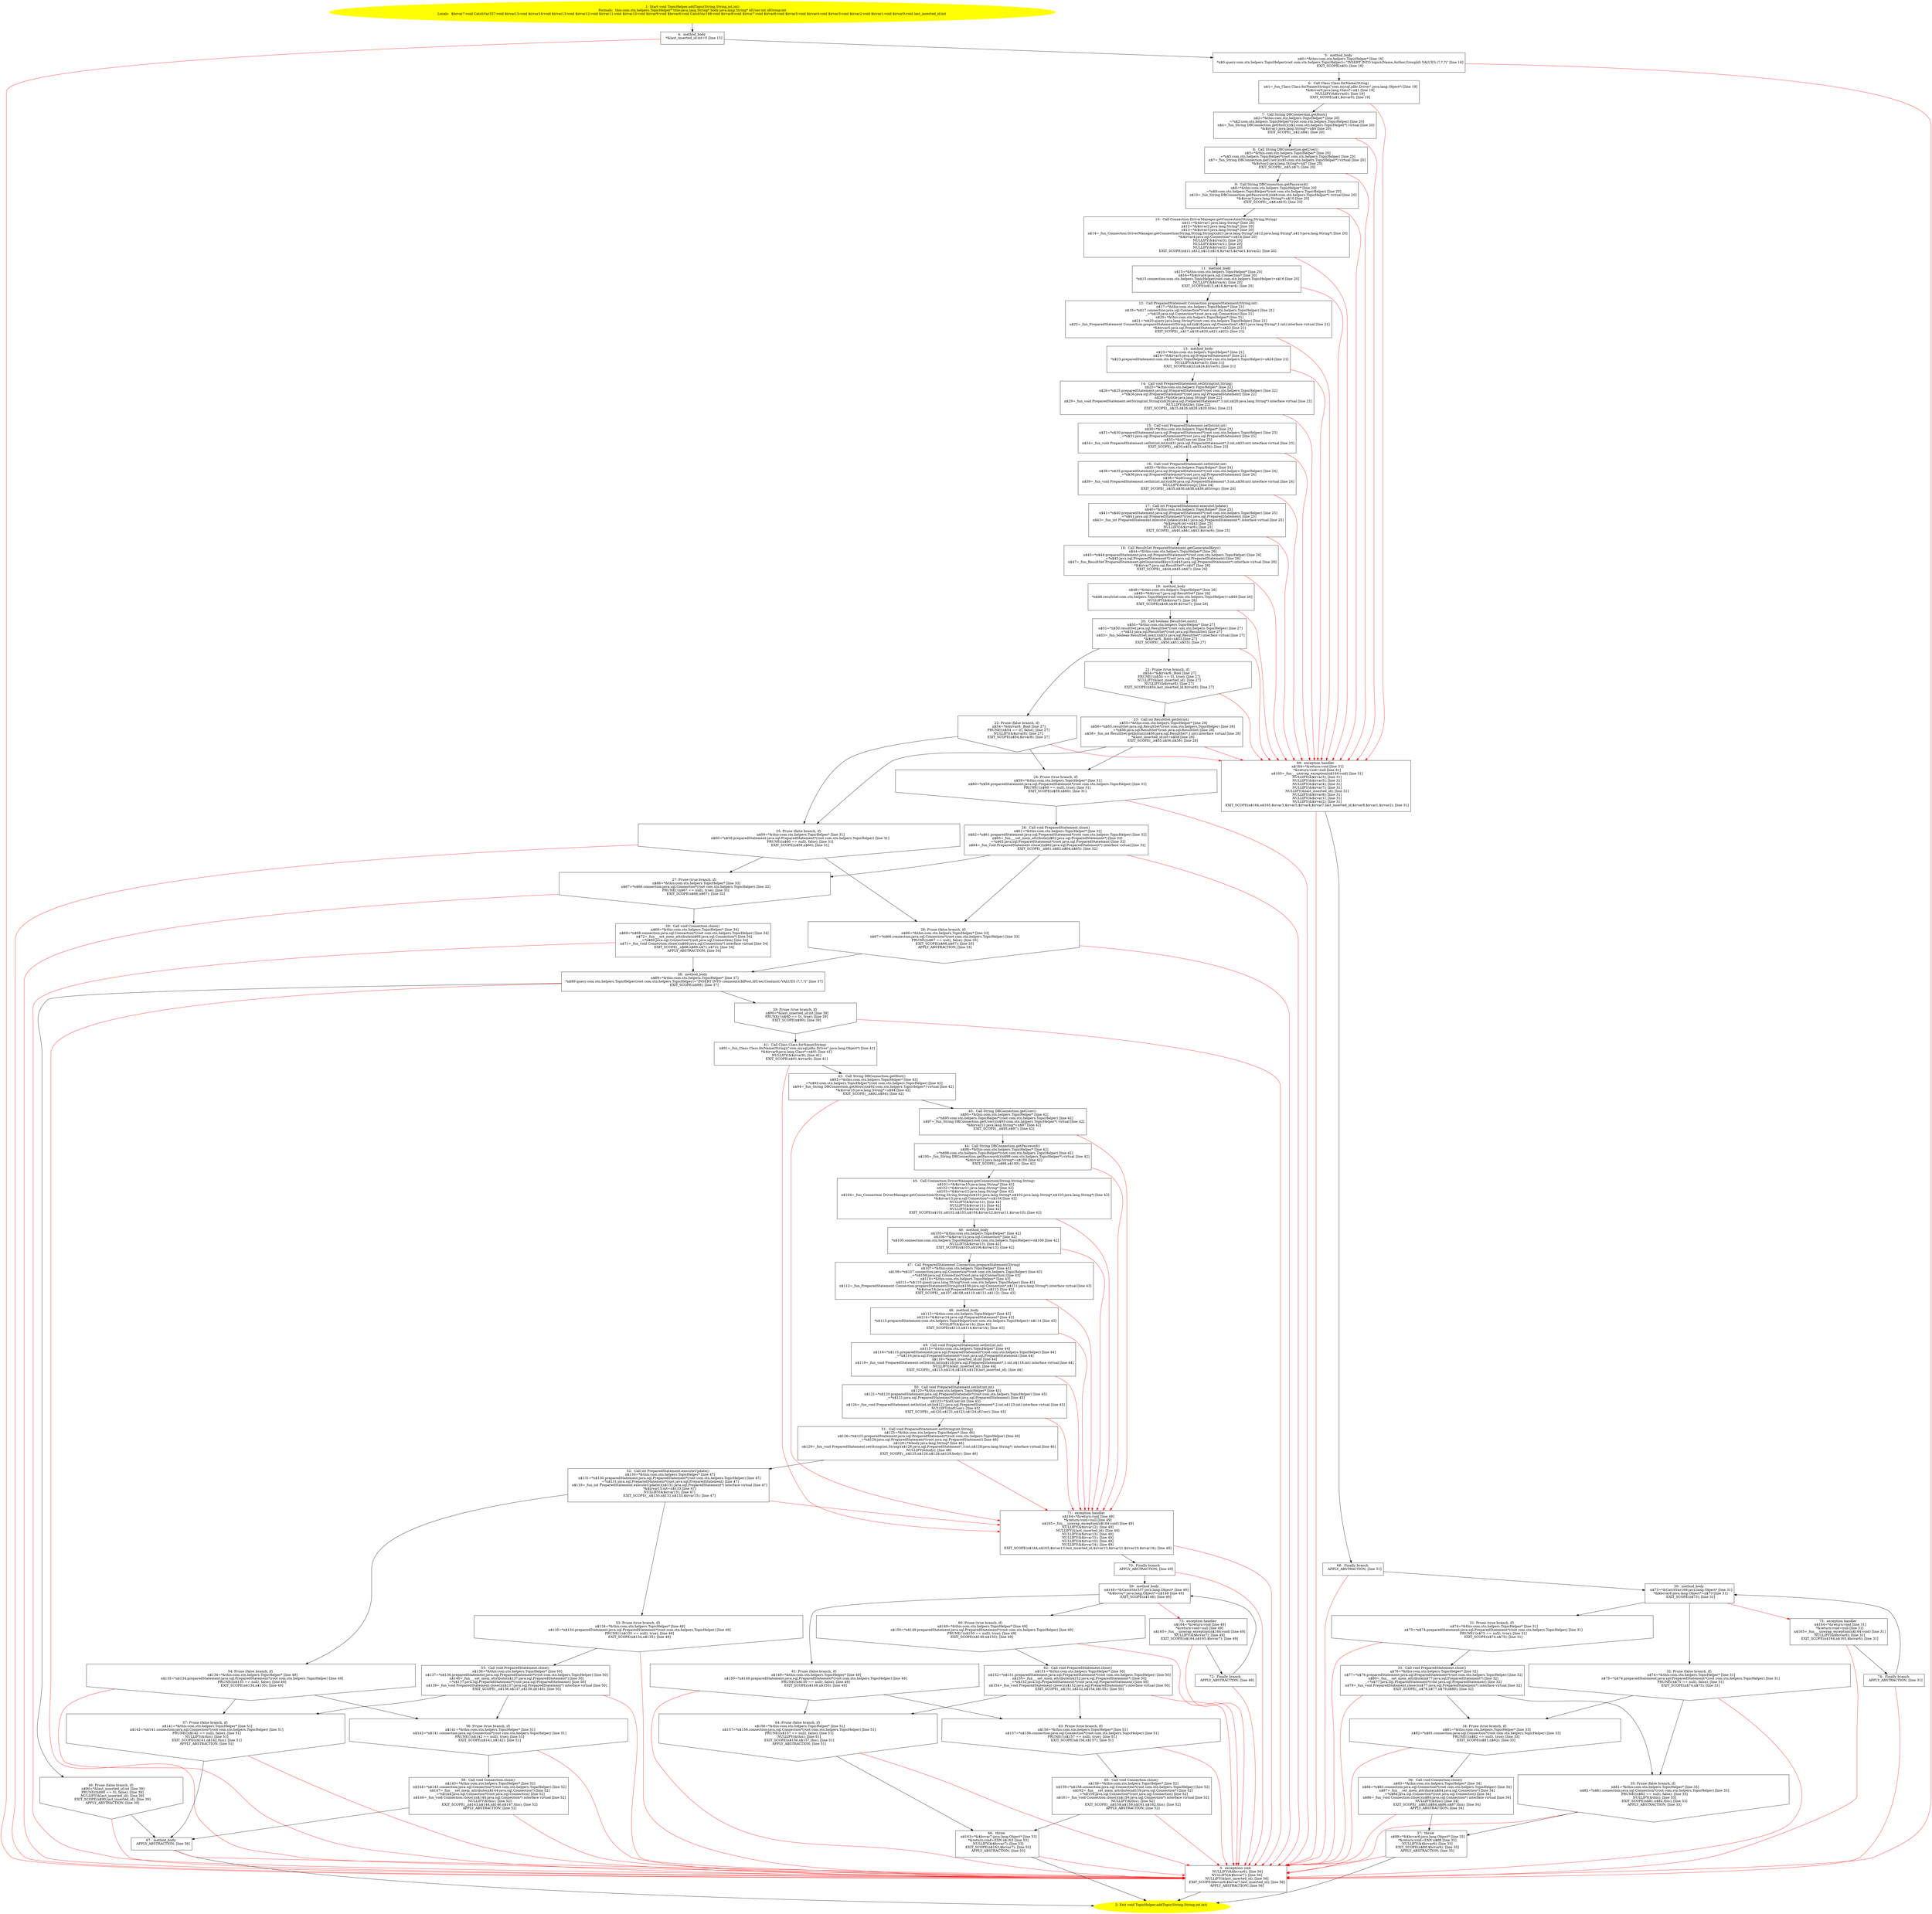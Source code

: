 /* @generated */
digraph cfg {
"com.stn.helpers.TopicHelper.addTopic(java.lang.String,java.lang.String,int,int):void.5610c6c8fe2bd57d3669e078bfe1a356_1" [label="1: Start void TopicHelper.addTopic(String,String,int,int)\nFormals:  this:com.stn.helpers.TopicHelper* title:java.lang.String* body:java.lang.String* idUser:int idGroup:int\nLocals:  $bcvar7:void CatchVar337:void $irvar15:void $irvar14:void $irvar13:void $irvar12:void $irvar11:void $irvar10:void $irvar9:void $bcvar6:void CatchVar168:void $irvar8:void $irvar7:void $irvar6:void $irvar5:void $irvar4:void $irvar3:void $irvar2:void $irvar1:void $irvar0:void last_inserted_id:int \n  " color=yellow style=filled]
	

	 "com.stn.helpers.TopicHelper.addTopic(java.lang.String,java.lang.String,int,int):void.5610c6c8fe2bd57d3669e078bfe1a356_1" -> "com.stn.helpers.TopicHelper.addTopic(java.lang.String,java.lang.String,int,int):void.5610c6c8fe2bd57d3669e078bfe1a356_4" ;
"com.stn.helpers.TopicHelper.addTopic(java.lang.String,java.lang.String,int,int):void.5610c6c8fe2bd57d3669e078bfe1a356_2" [label="2: Exit void TopicHelper.addTopic(String,String,int,int) \n  " color=yellow style=filled]
	

"com.stn.helpers.TopicHelper.addTopic(java.lang.String,java.lang.String,int,int):void.5610c6c8fe2bd57d3669e078bfe1a356_3" [label="3:  exceptions sink \n   NULLIFY(&$bcvar6); [line 56]\n  NULLIFY(&$bcvar7); [line 56]\n  NULLIFY(&last_inserted_id); [line 56]\n  EXIT_SCOPE($bcvar6,$bcvar7,last_inserted_id); [line 56]\n  APPLY_ABSTRACTION; [line 56]\n " shape="box"]
	

	 "com.stn.helpers.TopicHelper.addTopic(java.lang.String,java.lang.String,int,int):void.5610c6c8fe2bd57d3669e078bfe1a356_3" -> "com.stn.helpers.TopicHelper.addTopic(java.lang.String,java.lang.String,int,int):void.5610c6c8fe2bd57d3669e078bfe1a356_2" ;
"com.stn.helpers.TopicHelper.addTopic(java.lang.String,java.lang.String,int,int):void.5610c6c8fe2bd57d3669e078bfe1a356_4" [label="4:  method_body \n   *&last_inserted_id:int=0 [line 15]\n " shape="box"]
	

	 "com.stn.helpers.TopicHelper.addTopic(java.lang.String,java.lang.String,int,int):void.5610c6c8fe2bd57d3669e078bfe1a356_4" -> "com.stn.helpers.TopicHelper.addTopic(java.lang.String,java.lang.String,int,int):void.5610c6c8fe2bd57d3669e078bfe1a356_5" ;
	 "com.stn.helpers.TopicHelper.addTopic(java.lang.String,java.lang.String,int,int):void.5610c6c8fe2bd57d3669e078bfe1a356_4" -> "com.stn.helpers.TopicHelper.addTopic(java.lang.String,java.lang.String,int,int):void.5610c6c8fe2bd57d3669e078bfe1a356_3" [color="red" ];
"com.stn.helpers.TopicHelper.addTopic(java.lang.String,java.lang.String,int,int):void.5610c6c8fe2bd57d3669e078bfe1a356_5" [label="5:  method_body \n   n$0=*&this:com.stn.helpers.TopicHelper* [line 16]\n  *n$0.query:com.stn.helpers.TopicHelper(root com.stn.helpers.TopicHelper)=\"INSERT INTO topics(Name,Author,GroupId) VALUES (?,?,?)\" [line 16]\n  EXIT_SCOPE(n$0); [line 16]\n " shape="box"]
	

	 "com.stn.helpers.TopicHelper.addTopic(java.lang.String,java.lang.String,int,int):void.5610c6c8fe2bd57d3669e078bfe1a356_5" -> "com.stn.helpers.TopicHelper.addTopic(java.lang.String,java.lang.String,int,int):void.5610c6c8fe2bd57d3669e078bfe1a356_6" ;
	 "com.stn.helpers.TopicHelper.addTopic(java.lang.String,java.lang.String,int,int):void.5610c6c8fe2bd57d3669e078bfe1a356_5" -> "com.stn.helpers.TopicHelper.addTopic(java.lang.String,java.lang.String,int,int):void.5610c6c8fe2bd57d3669e078bfe1a356_3" [color="red" ];
"com.stn.helpers.TopicHelper.addTopic(java.lang.String,java.lang.String,int,int):void.5610c6c8fe2bd57d3669e078bfe1a356_6" [label="6:  Call Class Class.forName(String) \n   n$1=_fun_Class Class.forName(String)(\"com.mysql.jdbc.Driver\":java.lang.Object*) [line 19]\n  *&$irvar0:java.lang.Class*=n$1 [line 19]\n  NULLIFY(&$irvar0); [line 19]\n  EXIT_SCOPE(n$1,$irvar0); [line 19]\n " shape="box"]
	

	 "com.stn.helpers.TopicHelper.addTopic(java.lang.String,java.lang.String,int,int):void.5610c6c8fe2bd57d3669e078bfe1a356_6" -> "com.stn.helpers.TopicHelper.addTopic(java.lang.String,java.lang.String,int,int):void.5610c6c8fe2bd57d3669e078bfe1a356_7" ;
	 "com.stn.helpers.TopicHelper.addTopic(java.lang.String,java.lang.String,int,int):void.5610c6c8fe2bd57d3669e078bfe1a356_6" -> "com.stn.helpers.TopicHelper.addTopic(java.lang.String,java.lang.String,int,int):void.5610c6c8fe2bd57d3669e078bfe1a356_69" [color="red" ];
"com.stn.helpers.TopicHelper.addTopic(java.lang.String,java.lang.String,int,int):void.5610c6c8fe2bd57d3669e078bfe1a356_7" [label="7:  Call String DBConnection.getHost() \n   n$2=*&this:com.stn.helpers.TopicHelper* [line 20]\n  _=*n$2:com.stn.helpers.TopicHelper*(root com.stn.helpers.TopicHelper) [line 20]\n  n$4=_fun_String DBConnection.getHost()(n$2:com.stn.helpers.TopicHelper*) virtual [line 20]\n  *&$irvar1:java.lang.String*=n$4 [line 20]\n  EXIT_SCOPE(_,n$2,n$4); [line 20]\n " shape="box"]
	

	 "com.stn.helpers.TopicHelper.addTopic(java.lang.String,java.lang.String,int,int):void.5610c6c8fe2bd57d3669e078bfe1a356_7" -> "com.stn.helpers.TopicHelper.addTopic(java.lang.String,java.lang.String,int,int):void.5610c6c8fe2bd57d3669e078bfe1a356_8" ;
	 "com.stn.helpers.TopicHelper.addTopic(java.lang.String,java.lang.String,int,int):void.5610c6c8fe2bd57d3669e078bfe1a356_7" -> "com.stn.helpers.TopicHelper.addTopic(java.lang.String,java.lang.String,int,int):void.5610c6c8fe2bd57d3669e078bfe1a356_69" [color="red" ];
"com.stn.helpers.TopicHelper.addTopic(java.lang.String,java.lang.String,int,int):void.5610c6c8fe2bd57d3669e078bfe1a356_8" [label="8:  Call String DBConnection.getUser() \n   n$5=*&this:com.stn.helpers.TopicHelper* [line 20]\n  _=*n$5:com.stn.helpers.TopicHelper*(root com.stn.helpers.TopicHelper) [line 20]\n  n$7=_fun_String DBConnection.getUser()(n$5:com.stn.helpers.TopicHelper*) virtual [line 20]\n  *&$irvar2:java.lang.String*=n$7 [line 20]\n  EXIT_SCOPE(_,n$5,n$7); [line 20]\n " shape="box"]
	

	 "com.stn.helpers.TopicHelper.addTopic(java.lang.String,java.lang.String,int,int):void.5610c6c8fe2bd57d3669e078bfe1a356_8" -> "com.stn.helpers.TopicHelper.addTopic(java.lang.String,java.lang.String,int,int):void.5610c6c8fe2bd57d3669e078bfe1a356_9" ;
	 "com.stn.helpers.TopicHelper.addTopic(java.lang.String,java.lang.String,int,int):void.5610c6c8fe2bd57d3669e078bfe1a356_8" -> "com.stn.helpers.TopicHelper.addTopic(java.lang.String,java.lang.String,int,int):void.5610c6c8fe2bd57d3669e078bfe1a356_69" [color="red" ];
"com.stn.helpers.TopicHelper.addTopic(java.lang.String,java.lang.String,int,int):void.5610c6c8fe2bd57d3669e078bfe1a356_9" [label="9:  Call String DBConnection.getPassword() \n   n$8=*&this:com.stn.helpers.TopicHelper* [line 20]\n  _=*n$8:com.stn.helpers.TopicHelper*(root com.stn.helpers.TopicHelper) [line 20]\n  n$10=_fun_String DBConnection.getPassword()(n$8:com.stn.helpers.TopicHelper*) virtual [line 20]\n  *&$irvar3:java.lang.String*=n$10 [line 20]\n  EXIT_SCOPE(_,n$8,n$10); [line 20]\n " shape="box"]
	

	 "com.stn.helpers.TopicHelper.addTopic(java.lang.String,java.lang.String,int,int):void.5610c6c8fe2bd57d3669e078bfe1a356_9" -> "com.stn.helpers.TopicHelper.addTopic(java.lang.String,java.lang.String,int,int):void.5610c6c8fe2bd57d3669e078bfe1a356_10" ;
	 "com.stn.helpers.TopicHelper.addTopic(java.lang.String,java.lang.String,int,int):void.5610c6c8fe2bd57d3669e078bfe1a356_9" -> "com.stn.helpers.TopicHelper.addTopic(java.lang.String,java.lang.String,int,int):void.5610c6c8fe2bd57d3669e078bfe1a356_69" [color="red" ];
"com.stn.helpers.TopicHelper.addTopic(java.lang.String,java.lang.String,int,int):void.5610c6c8fe2bd57d3669e078bfe1a356_10" [label="10:  Call Connection DriverManager.getConnection(String,String,String) \n   n$11=*&$irvar1:java.lang.String* [line 20]\n  n$12=*&$irvar2:java.lang.String* [line 20]\n  n$13=*&$irvar3:java.lang.String* [line 20]\n  n$14=_fun_Connection DriverManager.getConnection(String,String,String)(n$11:java.lang.String*,n$12:java.lang.String*,n$13:java.lang.String*) [line 20]\n  *&$irvar4:java.sql.Connection*=n$14 [line 20]\n  NULLIFY(&$irvar3); [line 20]\n  NULLIFY(&$irvar1); [line 20]\n  NULLIFY(&$irvar2); [line 20]\n  EXIT_SCOPE(n$11,n$12,n$13,n$14,$irvar3,$irvar1,$irvar2); [line 20]\n " shape="box"]
	

	 "com.stn.helpers.TopicHelper.addTopic(java.lang.String,java.lang.String,int,int):void.5610c6c8fe2bd57d3669e078bfe1a356_10" -> "com.stn.helpers.TopicHelper.addTopic(java.lang.String,java.lang.String,int,int):void.5610c6c8fe2bd57d3669e078bfe1a356_11" ;
	 "com.stn.helpers.TopicHelper.addTopic(java.lang.String,java.lang.String,int,int):void.5610c6c8fe2bd57d3669e078bfe1a356_10" -> "com.stn.helpers.TopicHelper.addTopic(java.lang.String,java.lang.String,int,int):void.5610c6c8fe2bd57d3669e078bfe1a356_69" [color="red" ];
"com.stn.helpers.TopicHelper.addTopic(java.lang.String,java.lang.String,int,int):void.5610c6c8fe2bd57d3669e078bfe1a356_11" [label="11:  method_body \n   n$15=*&this:com.stn.helpers.TopicHelper* [line 20]\n  n$16=*&$irvar4:java.sql.Connection* [line 20]\n  *n$15.connection:com.stn.helpers.TopicHelper(root com.stn.helpers.TopicHelper)=n$16 [line 20]\n  NULLIFY(&$irvar4); [line 20]\n  EXIT_SCOPE(n$15,n$16,$irvar4); [line 20]\n " shape="box"]
	

	 "com.stn.helpers.TopicHelper.addTopic(java.lang.String,java.lang.String,int,int):void.5610c6c8fe2bd57d3669e078bfe1a356_11" -> "com.stn.helpers.TopicHelper.addTopic(java.lang.String,java.lang.String,int,int):void.5610c6c8fe2bd57d3669e078bfe1a356_12" ;
	 "com.stn.helpers.TopicHelper.addTopic(java.lang.String,java.lang.String,int,int):void.5610c6c8fe2bd57d3669e078bfe1a356_11" -> "com.stn.helpers.TopicHelper.addTopic(java.lang.String,java.lang.String,int,int):void.5610c6c8fe2bd57d3669e078bfe1a356_69" [color="red" ];
"com.stn.helpers.TopicHelper.addTopic(java.lang.String,java.lang.String,int,int):void.5610c6c8fe2bd57d3669e078bfe1a356_12" [label="12:  Call PreparedStatement Connection.prepareStatement(String,int) \n   n$17=*&this:com.stn.helpers.TopicHelper* [line 21]\n  n$18=*n$17.connection:java.sql.Connection*(root com.stn.helpers.TopicHelper) [line 21]\n  _=*n$18:java.sql.Connection*(root java.sql.Connection) [line 21]\n  n$20=*&this:com.stn.helpers.TopicHelper* [line 21]\n  n$21=*n$20.query:java.lang.String*(root com.stn.helpers.TopicHelper) [line 21]\n  n$22=_fun_PreparedStatement Connection.prepareStatement(String,int)(n$18:java.sql.Connection*,n$21:java.lang.String*,1:int) interface virtual [line 21]\n  *&$irvar5:java.sql.PreparedStatement*=n$22 [line 21]\n  EXIT_SCOPE(_,n$17,n$18,n$20,n$21,n$22); [line 21]\n " shape="box"]
	

	 "com.stn.helpers.TopicHelper.addTopic(java.lang.String,java.lang.String,int,int):void.5610c6c8fe2bd57d3669e078bfe1a356_12" -> "com.stn.helpers.TopicHelper.addTopic(java.lang.String,java.lang.String,int,int):void.5610c6c8fe2bd57d3669e078bfe1a356_13" ;
	 "com.stn.helpers.TopicHelper.addTopic(java.lang.String,java.lang.String,int,int):void.5610c6c8fe2bd57d3669e078bfe1a356_12" -> "com.stn.helpers.TopicHelper.addTopic(java.lang.String,java.lang.String,int,int):void.5610c6c8fe2bd57d3669e078bfe1a356_69" [color="red" ];
"com.stn.helpers.TopicHelper.addTopic(java.lang.String,java.lang.String,int,int):void.5610c6c8fe2bd57d3669e078bfe1a356_13" [label="13:  method_body \n   n$23=*&this:com.stn.helpers.TopicHelper* [line 21]\n  n$24=*&$irvar5:java.sql.PreparedStatement* [line 21]\n  *n$23.preparedStatement:com.stn.helpers.TopicHelper(root com.stn.helpers.TopicHelper)=n$24 [line 21]\n  NULLIFY(&$irvar5); [line 21]\n  EXIT_SCOPE(n$23,n$24,$irvar5); [line 21]\n " shape="box"]
	

	 "com.stn.helpers.TopicHelper.addTopic(java.lang.String,java.lang.String,int,int):void.5610c6c8fe2bd57d3669e078bfe1a356_13" -> "com.stn.helpers.TopicHelper.addTopic(java.lang.String,java.lang.String,int,int):void.5610c6c8fe2bd57d3669e078bfe1a356_14" ;
	 "com.stn.helpers.TopicHelper.addTopic(java.lang.String,java.lang.String,int,int):void.5610c6c8fe2bd57d3669e078bfe1a356_13" -> "com.stn.helpers.TopicHelper.addTopic(java.lang.String,java.lang.String,int,int):void.5610c6c8fe2bd57d3669e078bfe1a356_69" [color="red" ];
"com.stn.helpers.TopicHelper.addTopic(java.lang.String,java.lang.String,int,int):void.5610c6c8fe2bd57d3669e078bfe1a356_14" [label="14:  Call void PreparedStatement.setString(int,String) \n   n$25=*&this:com.stn.helpers.TopicHelper* [line 22]\n  n$26=*n$25.preparedStatement:java.sql.PreparedStatement*(root com.stn.helpers.TopicHelper) [line 22]\n  _=*n$26:java.sql.PreparedStatement*(root java.sql.PreparedStatement) [line 22]\n  n$28=*&title:java.lang.String* [line 22]\n  n$29=_fun_void PreparedStatement.setString(int,String)(n$26:java.sql.PreparedStatement*,1:int,n$28:java.lang.String*) interface virtual [line 22]\n  NULLIFY(&title); [line 22]\n  EXIT_SCOPE(_,n$25,n$26,n$28,n$29,title); [line 22]\n " shape="box"]
	

	 "com.stn.helpers.TopicHelper.addTopic(java.lang.String,java.lang.String,int,int):void.5610c6c8fe2bd57d3669e078bfe1a356_14" -> "com.stn.helpers.TopicHelper.addTopic(java.lang.String,java.lang.String,int,int):void.5610c6c8fe2bd57d3669e078bfe1a356_15" ;
	 "com.stn.helpers.TopicHelper.addTopic(java.lang.String,java.lang.String,int,int):void.5610c6c8fe2bd57d3669e078bfe1a356_14" -> "com.stn.helpers.TopicHelper.addTopic(java.lang.String,java.lang.String,int,int):void.5610c6c8fe2bd57d3669e078bfe1a356_69" [color="red" ];
"com.stn.helpers.TopicHelper.addTopic(java.lang.String,java.lang.String,int,int):void.5610c6c8fe2bd57d3669e078bfe1a356_15" [label="15:  Call void PreparedStatement.setInt(int,int) \n   n$30=*&this:com.stn.helpers.TopicHelper* [line 23]\n  n$31=*n$30.preparedStatement:java.sql.PreparedStatement*(root com.stn.helpers.TopicHelper) [line 23]\n  _=*n$31:java.sql.PreparedStatement*(root java.sql.PreparedStatement) [line 23]\n  n$33=*&idUser:int [line 23]\n  n$34=_fun_void PreparedStatement.setInt(int,int)(n$31:java.sql.PreparedStatement*,2:int,n$33:int) interface virtual [line 23]\n  EXIT_SCOPE(_,n$30,n$31,n$33,n$34); [line 23]\n " shape="box"]
	

	 "com.stn.helpers.TopicHelper.addTopic(java.lang.String,java.lang.String,int,int):void.5610c6c8fe2bd57d3669e078bfe1a356_15" -> "com.stn.helpers.TopicHelper.addTopic(java.lang.String,java.lang.String,int,int):void.5610c6c8fe2bd57d3669e078bfe1a356_16" ;
	 "com.stn.helpers.TopicHelper.addTopic(java.lang.String,java.lang.String,int,int):void.5610c6c8fe2bd57d3669e078bfe1a356_15" -> "com.stn.helpers.TopicHelper.addTopic(java.lang.String,java.lang.String,int,int):void.5610c6c8fe2bd57d3669e078bfe1a356_69" [color="red" ];
"com.stn.helpers.TopicHelper.addTopic(java.lang.String,java.lang.String,int,int):void.5610c6c8fe2bd57d3669e078bfe1a356_16" [label="16:  Call void PreparedStatement.setInt(int,int) \n   n$35=*&this:com.stn.helpers.TopicHelper* [line 24]\n  n$36=*n$35.preparedStatement:java.sql.PreparedStatement*(root com.stn.helpers.TopicHelper) [line 24]\n  _=*n$36:java.sql.PreparedStatement*(root java.sql.PreparedStatement) [line 24]\n  n$38=*&idGroup:int [line 24]\n  n$39=_fun_void PreparedStatement.setInt(int,int)(n$36:java.sql.PreparedStatement*,3:int,n$38:int) interface virtual [line 24]\n  NULLIFY(&idGroup); [line 24]\n  EXIT_SCOPE(_,n$35,n$36,n$38,n$39,idGroup); [line 24]\n " shape="box"]
	

	 "com.stn.helpers.TopicHelper.addTopic(java.lang.String,java.lang.String,int,int):void.5610c6c8fe2bd57d3669e078bfe1a356_16" -> "com.stn.helpers.TopicHelper.addTopic(java.lang.String,java.lang.String,int,int):void.5610c6c8fe2bd57d3669e078bfe1a356_17" ;
	 "com.stn.helpers.TopicHelper.addTopic(java.lang.String,java.lang.String,int,int):void.5610c6c8fe2bd57d3669e078bfe1a356_16" -> "com.stn.helpers.TopicHelper.addTopic(java.lang.String,java.lang.String,int,int):void.5610c6c8fe2bd57d3669e078bfe1a356_69" [color="red" ];
"com.stn.helpers.TopicHelper.addTopic(java.lang.String,java.lang.String,int,int):void.5610c6c8fe2bd57d3669e078bfe1a356_17" [label="17:  Call int PreparedStatement.executeUpdate() \n   n$40=*&this:com.stn.helpers.TopicHelper* [line 25]\n  n$41=*n$40.preparedStatement:java.sql.PreparedStatement*(root com.stn.helpers.TopicHelper) [line 25]\n  _=*n$41:java.sql.PreparedStatement*(root java.sql.PreparedStatement) [line 25]\n  n$43=_fun_int PreparedStatement.executeUpdate()(n$41:java.sql.PreparedStatement*) interface virtual [line 25]\n  *&$irvar6:int=n$43 [line 25]\n  NULLIFY(&$irvar6); [line 25]\n  EXIT_SCOPE(_,n$40,n$41,n$43,$irvar6); [line 25]\n " shape="box"]
	

	 "com.stn.helpers.TopicHelper.addTopic(java.lang.String,java.lang.String,int,int):void.5610c6c8fe2bd57d3669e078bfe1a356_17" -> "com.stn.helpers.TopicHelper.addTopic(java.lang.String,java.lang.String,int,int):void.5610c6c8fe2bd57d3669e078bfe1a356_18" ;
	 "com.stn.helpers.TopicHelper.addTopic(java.lang.String,java.lang.String,int,int):void.5610c6c8fe2bd57d3669e078bfe1a356_17" -> "com.stn.helpers.TopicHelper.addTopic(java.lang.String,java.lang.String,int,int):void.5610c6c8fe2bd57d3669e078bfe1a356_69" [color="red" ];
"com.stn.helpers.TopicHelper.addTopic(java.lang.String,java.lang.String,int,int):void.5610c6c8fe2bd57d3669e078bfe1a356_18" [label="18:  Call ResultSet PreparedStatement.getGeneratedKeys() \n   n$44=*&this:com.stn.helpers.TopicHelper* [line 26]\n  n$45=*n$44.preparedStatement:java.sql.PreparedStatement*(root com.stn.helpers.TopicHelper) [line 26]\n  _=*n$45:java.sql.PreparedStatement*(root java.sql.PreparedStatement) [line 26]\n  n$47=_fun_ResultSet PreparedStatement.getGeneratedKeys()(n$45:java.sql.PreparedStatement*) interface virtual [line 26]\n  *&$irvar7:java.sql.ResultSet*=n$47 [line 26]\n  EXIT_SCOPE(_,n$44,n$45,n$47); [line 26]\n " shape="box"]
	

	 "com.stn.helpers.TopicHelper.addTopic(java.lang.String,java.lang.String,int,int):void.5610c6c8fe2bd57d3669e078bfe1a356_18" -> "com.stn.helpers.TopicHelper.addTopic(java.lang.String,java.lang.String,int,int):void.5610c6c8fe2bd57d3669e078bfe1a356_19" ;
	 "com.stn.helpers.TopicHelper.addTopic(java.lang.String,java.lang.String,int,int):void.5610c6c8fe2bd57d3669e078bfe1a356_18" -> "com.stn.helpers.TopicHelper.addTopic(java.lang.String,java.lang.String,int,int):void.5610c6c8fe2bd57d3669e078bfe1a356_69" [color="red" ];
"com.stn.helpers.TopicHelper.addTopic(java.lang.String,java.lang.String,int,int):void.5610c6c8fe2bd57d3669e078bfe1a356_19" [label="19:  method_body \n   n$48=*&this:com.stn.helpers.TopicHelper* [line 26]\n  n$49=*&$irvar7:java.sql.ResultSet* [line 26]\n  *n$48.resultSet:com.stn.helpers.TopicHelper(root com.stn.helpers.TopicHelper)=n$49 [line 26]\n  NULLIFY(&$irvar7); [line 26]\n  EXIT_SCOPE(n$48,n$49,$irvar7); [line 26]\n " shape="box"]
	

	 "com.stn.helpers.TopicHelper.addTopic(java.lang.String,java.lang.String,int,int):void.5610c6c8fe2bd57d3669e078bfe1a356_19" -> "com.stn.helpers.TopicHelper.addTopic(java.lang.String,java.lang.String,int,int):void.5610c6c8fe2bd57d3669e078bfe1a356_20" ;
	 "com.stn.helpers.TopicHelper.addTopic(java.lang.String,java.lang.String,int,int):void.5610c6c8fe2bd57d3669e078bfe1a356_19" -> "com.stn.helpers.TopicHelper.addTopic(java.lang.String,java.lang.String,int,int):void.5610c6c8fe2bd57d3669e078bfe1a356_69" [color="red" ];
"com.stn.helpers.TopicHelper.addTopic(java.lang.String,java.lang.String,int,int):void.5610c6c8fe2bd57d3669e078bfe1a356_20" [label="20:  Call boolean ResultSet.next() \n   n$50=*&this:com.stn.helpers.TopicHelper* [line 27]\n  n$51=*n$50.resultSet:java.sql.ResultSet*(root com.stn.helpers.TopicHelper) [line 27]\n  _=*n$51:java.sql.ResultSet*(root java.sql.ResultSet) [line 27]\n  n$53=_fun_boolean ResultSet.next()(n$51:java.sql.ResultSet*) interface virtual [line 27]\n  *&$irvar8:_Bool=n$53 [line 27]\n  EXIT_SCOPE(_,n$50,n$51,n$53); [line 27]\n " shape="box"]
	

	 "com.stn.helpers.TopicHelper.addTopic(java.lang.String,java.lang.String,int,int):void.5610c6c8fe2bd57d3669e078bfe1a356_20" -> "com.stn.helpers.TopicHelper.addTopic(java.lang.String,java.lang.String,int,int):void.5610c6c8fe2bd57d3669e078bfe1a356_21" ;
	 "com.stn.helpers.TopicHelper.addTopic(java.lang.String,java.lang.String,int,int):void.5610c6c8fe2bd57d3669e078bfe1a356_20" -> "com.stn.helpers.TopicHelper.addTopic(java.lang.String,java.lang.String,int,int):void.5610c6c8fe2bd57d3669e078bfe1a356_22" ;
	 "com.stn.helpers.TopicHelper.addTopic(java.lang.String,java.lang.String,int,int):void.5610c6c8fe2bd57d3669e078bfe1a356_20" -> "com.stn.helpers.TopicHelper.addTopic(java.lang.String,java.lang.String,int,int):void.5610c6c8fe2bd57d3669e078bfe1a356_69" [color="red" ];
"com.stn.helpers.TopicHelper.addTopic(java.lang.String,java.lang.String,int,int):void.5610c6c8fe2bd57d3669e078bfe1a356_21" [label="21: Prune (true branch, if) \n   n$54=*&$irvar8:_Bool [line 27]\n  PRUNE(!(n$54 == 0), true); [line 27]\n  NULLIFY(&last_inserted_id); [line 27]\n  NULLIFY(&$irvar8); [line 27]\n  EXIT_SCOPE(n$54,last_inserted_id,$irvar8); [line 27]\n " shape="invhouse"]
	

	 "com.stn.helpers.TopicHelper.addTopic(java.lang.String,java.lang.String,int,int):void.5610c6c8fe2bd57d3669e078bfe1a356_21" -> "com.stn.helpers.TopicHelper.addTopic(java.lang.String,java.lang.String,int,int):void.5610c6c8fe2bd57d3669e078bfe1a356_23" ;
	 "com.stn.helpers.TopicHelper.addTopic(java.lang.String,java.lang.String,int,int):void.5610c6c8fe2bd57d3669e078bfe1a356_21" -> "com.stn.helpers.TopicHelper.addTopic(java.lang.String,java.lang.String,int,int):void.5610c6c8fe2bd57d3669e078bfe1a356_69" [color="red" ];
"com.stn.helpers.TopicHelper.addTopic(java.lang.String,java.lang.String,int,int):void.5610c6c8fe2bd57d3669e078bfe1a356_22" [label="22: Prune (false branch, if) \n   n$54=*&$irvar8:_Bool [line 27]\n  PRUNE((n$54 == 0), false); [line 27]\n  NULLIFY(&$irvar8); [line 27]\n  EXIT_SCOPE(n$54,$irvar8); [line 27]\n " shape="invhouse"]
	

	 "com.stn.helpers.TopicHelper.addTopic(java.lang.String,java.lang.String,int,int):void.5610c6c8fe2bd57d3669e078bfe1a356_22" -> "com.stn.helpers.TopicHelper.addTopic(java.lang.String,java.lang.String,int,int):void.5610c6c8fe2bd57d3669e078bfe1a356_24" ;
	 "com.stn.helpers.TopicHelper.addTopic(java.lang.String,java.lang.String,int,int):void.5610c6c8fe2bd57d3669e078bfe1a356_22" -> "com.stn.helpers.TopicHelper.addTopic(java.lang.String,java.lang.String,int,int):void.5610c6c8fe2bd57d3669e078bfe1a356_25" ;
	 "com.stn.helpers.TopicHelper.addTopic(java.lang.String,java.lang.String,int,int):void.5610c6c8fe2bd57d3669e078bfe1a356_22" -> "com.stn.helpers.TopicHelper.addTopic(java.lang.String,java.lang.String,int,int):void.5610c6c8fe2bd57d3669e078bfe1a356_69" [color="red" ];
"com.stn.helpers.TopicHelper.addTopic(java.lang.String,java.lang.String,int,int):void.5610c6c8fe2bd57d3669e078bfe1a356_23" [label="23:  Call int ResultSet.getInt(int) \n   n$55=*&this:com.stn.helpers.TopicHelper* [line 28]\n  n$56=*n$55.resultSet:java.sql.ResultSet*(root com.stn.helpers.TopicHelper) [line 28]\n  _=*n$56:java.sql.ResultSet*(root java.sql.ResultSet) [line 28]\n  n$58=_fun_int ResultSet.getInt(int)(n$56:java.sql.ResultSet*,1:int) interface virtual [line 28]\n  *&last_inserted_id:int=n$58 [line 28]\n  EXIT_SCOPE(_,n$55,n$56,n$58); [line 28]\n " shape="box"]
	

	 "com.stn.helpers.TopicHelper.addTopic(java.lang.String,java.lang.String,int,int):void.5610c6c8fe2bd57d3669e078bfe1a356_23" -> "com.stn.helpers.TopicHelper.addTopic(java.lang.String,java.lang.String,int,int):void.5610c6c8fe2bd57d3669e078bfe1a356_24" ;
	 "com.stn.helpers.TopicHelper.addTopic(java.lang.String,java.lang.String,int,int):void.5610c6c8fe2bd57d3669e078bfe1a356_23" -> "com.stn.helpers.TopicHelper.addTopic(java.lang.String,java.lang.String,int,int):void.5610c6c8fe2bd57d3669e078bfe1a356_25" ;
	 "com.stn.helpers.TopicHelper.addTopic(java.lang.String,java.lang.String,int,int):void.5610c6c8fe2bd57d3669e078bfe1a356_23" -> "com.stn.helpers.TopicHelper.addTopic(java.lang.String,java.lang.String,int,int):void.5610c6c8fe2bd57d3669e078bfe1a356_69" [color="red" ];
"com.stn.helpers.TopicHelper.addTopic(java.lang.String,java.lang.String,int,int):void.5610c6c8fe2bd57d3669e078bfe1a356_24" [label="24: Prune (true branch, if) \n   n$59=*&this:com.stn.helpers.TopicHelper* [line 31]\n  n$60=*n$59.preparedStatement:java.sql.PreparedStatement*(root com.stn.helpers.TopicHelper) [line 31]\n  PRUNE(!(n$60 == null), true); [line 31]\n  EXIT_SCOPE(n$59,n$60); [line 31]\n " shape="invhouse"]
	

	 "com.stn.helpers.TopicHelper.addTopic(java.lang.String,java.lang.String,int,int):void.5610c6c8fe2bd57d3669e078bfe1a356_24" -> "com.stn.helpers.TopicHelper.addTopic(java.lang.String,java.lang.String,int,int):void.5610c6c8fe2bd57d3669e078bfe1a356_26" ;
	 "com.stn.helpers.TopicHelper.addTopic(java.lang.String,java.lang.String,int,int):void.5610c6c8fe2bd57d3669e078bfe1a356_24" -> "com.stn.helpers.TopicHelper.addTopic(java.lang.String,java.lang.String,int,int):void.5610c6c8fe2bd57d3669e078bfe1a356_3" [color="red" ];
"com.stn.helpers.TopicHelper.addTopic(java.lang.String,java.lang.String,int,int):void.5610c6c8fe2bd57d3669e078bfe1a356_25" [label="25: Prune (false branch, if) \n   n$59=*&this:com.stn.helpers.TopicHelper* [line 31]\n  n$60=*n$59.preparedStatement:java.sql.PreparedStatement*(root com.stn.helpers.TopicHelper) [line 31]\n  PRUNE((n$60 == null), false); [line 31]\n  EXIT_SCOPE(n$59,n$60); [line 31]\n " shape="invhouse"]
	

	 "com.stn.helpers.TopicHelper.addTopic(java.lang.String,java.lang.String,int,int):void.5610c6c8fe2bd57d3669e078bfe1a356_25" -> "com.stn.helpers.TopicHelper.addTopic(java.lang.String,java.lang.String,int,int):void.5610c6c8fe2bd57d3669e078bfe1a356_27" ;
	 "com.stn.helpers.TopicHelper.addTopic(java.lang.String,java.lang.String,int,int):void.5610c6c8fe2bd57d3669e078bfe1a356_25" -> "com.stn.helpers.TopicHelper.addTopic(java.lang.String,java.lang.String,int,int):void.5610c6c8fe2bd57d3669e078bfe1a356_28" ;
	 "com.stn.helpers.TopicHelper.addTopic(java.lang.String,java.lang.String,int,int):void.5610c6c8fe2bd57d3669e078bfe1a356_25" -> "com.stn.helpers.TopicHelper.addTopic(java.lang.String,java.lang.String,int,int):void.5610c6c8fe2bd57d3669e078bfe1a356_3" [color="red" ];
"com.stn.helpers.TopicHelper.addTopic(java.lang.String,java.lang.String,int,int):void.5610c6c8fe2bd57d3669e078bfe1a356_26" [label="26:  Call void PreparedStatement.close() \n   n$61=*&this:com.stn.helpers.TopicHelper* [line 32]\n  n$62=*n$61.preparedStatement:java.sql.PreparedStatement*(root com.stn.helpers.TopicHelper) [line 32]\n  n$65=_fun___set_mem_attribute(n$62:java.sql.PreparedStatement*) [line 32]\n  _=*n$62:java.sql.PreparedStatement*(root java.sql.PreparedStatement) [line 32]\n  n$64=_fun_void PreparedStatement.close()(n$62:java.sql.PreparedStatement*) interface virtual [line 32]\n  EXIT_SCOPE(_,n$61,n$62,n$64,n$65); [line 32]\n " shape="box"]
	

	 "com.stn.helpers.TopicHelper.addTopic(java.lang.String,java.lang.String,int,int):void.5610c6c8fe2bd57d3669e078bfe1a356_26" -> "com.stn.helpers.TopicHelper.addTopic(java.lang.String,java.lang.String,int,int):void.5610c6c8fe2bd57d3669e078bfe1a356_27" ;
	 "com.stn.helpers.TopicHelper.addTopic(java.lang.String,java.lang.String,int,int):void.5610c6c8fe2bd57d3669e078bfe1a356_26" -> "com.stn.helpers.TopicHelper.addTopic(java.lang.String,java.lang.String,int,int):void.5610c6c8fe2bd57d3669e078bfe1a356_28" ;
	 "com.stn.helpers.TopicHelper.addTopic(java.lang.String,java.lang.String,int,int):void.5610c6c8fe2bd57d3669e078bfe1a356_26" -> "com.stn.helpers.TopicHelper.addTopic(java.lang.String,java.lang.String,int,int):void.5610c6c8fe2bd57d3669e078bfe1a356_3" [color="red" ];
"com.stn.helpers.TopicHelper.addTopic(java.lang.String,java.lang.String,int,int):void.5610c6c8fe2bd57d3669e078bfe1a356_27" [label="27: Prune (true branch, if) \n   n$66=*&this:com.stn.helpers.TopicHelper* [line 33]\n  n$67=*n$66.connection:java.sql.Connection*(root com.stn.helpers.TopicHelper) [line 33]\n  PRUNE(!(n$67 == null), true); [line 33]\n  EXIT_SCOPE(n$66,n$67); [line 33]\n " shape="invhouse"]
	

	 "com.stn.helpers.TopicHelper.addTopic(java.lang.String,java.lang.String,int,int):void.5610c6c8fe2bd57d3669e078bfe1a356_27" -> "com.stn.helpers.TopicHelper.addTopic(java.lang.String,java.lang.String,int,int):void.5610c6c8fe2bd57d3669e078bfe1a356_29" ;
	 "com.stn.helpers.TopicHelper.addTopic(java.lang.String,java.lang.String,int,int):void.5610c6c8fe2bd57d3669e078bfe1a356_27" -> "com.stn.helpers.TopicHelper.addTopic(java.lang.String,java.lang.String,int,int):void.5610c6c8fe2bd57d3669e078bfe1a356_3" [color="red" ];
"com.stn.helpers.TopicHelper.addTopic(java.lang.String,java.lang.String,int,int):void.5610c6c8fe2bd57d3669e078bfe1a356_28" [label="28: Prune (false branch, if) \n   n$66=*&this:com.stn.helpers.TopicHelper* [line 33]\n  n$67=*n$66.connection:java.sql.Connection*(root com.stn.helpers.TopicHelper) [line 33]\n  PRUNE((n$67 == null), false); [line 33]\n  EXIT_SCOPE(n$66,n$67); [line 33]\n  APPLY_ABSTRACTION; [line 33]\n " shape="invhouse"]
	

	 "com.stn.helpers.TopicHelper.addTopic(java.lang.String,java.lang.String,int,int):void.5610c6c8fe2bd57d3669e078bfe1a356_28" -> "com.stn.helpers.TopicHelper.addTopic(java.lang.String,java.lang.String,int,int):void.5610c6c8fe2bd57d3669e078bfe1a356_38" ;
	 "com.stn.helpers.TopicHelper.addTopic(java.lang.String,java.lang.String,int,int):void.5610c6c8fe2bd57d3669e078bfe1a356_28" -> "com.stn.helpers.TopicHelper.addTopic(java.lang.String,java.lang.String,int,int):void.5610c6c8fe2bd57d3669e078bfe1a356_3" [color="red" ];
"com.stn.helpers.TopicHelper.addTopic(java.lang.String,java.lang.String,int,int):void.5610c6c8fe2bd57d3669e078bfe1a356_29" [label="29:  Call void Connection.close() \n   n$68=*&this:com.stn.helpers.TopicHelper* [line 34]\n  n$69=*n$68.connection:java.sql.Connection*(root com.stn.helpers.TopicHelper) [line 34]\n  n$72=_fun___set_mem_attribute(n$69:java.sql.Connection*) [line 34]\n  _=*n$69:java.sql.Connection*(root java.sql.Connection) [line 34]\n  n$71=_fun_void Connection.close()(n$69:java.sql.Connection*) interface virtual [line 34]\n  EXIT_SCOPE(_,n$68,n$69,n$71,n$72); [line 34]\n  APPLY_ABSTRACTION; [line 34]\n " shape="box"]
	

	 "com.stn.helpers.TopicHelper.addTopic(java.lang.String,java.lang.String,int,int):void.5610c6c8fe2bd57d3669e078bfe1a356_29" -> "com.stn.helpers.TopicHelper.addTopic(java.lang.String,java.lang.String,int,int):void.5610c6c8fe2bd57d3669e078bfe1a356_38" ;
	 "com.stn.helpers.TopicHelper.addTopic(java.lang.String,java.lang.String,int,int):void.5610c6c8fe2bd57d3669e078bfe1a356_29" -> "com.stn.helpers.TopicHelper.addTopic(java.lang.String,java.lang.String,int,int):void.5610c6c8fe2bd57d3669e078bfe1a356_3" [color="red" ];
"com.stn.helpers.TopicHelper.addTopic(java.lang.String,java.lang.String,int,int):void.5610c6c8fe2bd57d3669e078bfe1a356_30" [label="30:  method_body \n   n$73=*&CatchVar168:java.lang.Object* [line 31]\n  *&$bcvar6:java.lang.Object*=n$73 [line 31]\n  EXIT_SCOPE(n$73); [line 31]\n " shape="box"]
	

	 "com.stn.helpers.TopicHelper.addTopic(java.lang.String,java.lang.String,int,int):void.5610c6c8fe2bd57d3669e078bfe1a356_30" -> "com.stn.helpers.TopicHelper.addTopic(java.lang.String,java.lang.String,int,int):void.5610c6c8fe2bd57d3669e078bfe1a356_31" ;
	 "com.stn.helpers.TopicHelper.addTopic(java.lang.String,java.lang.String,int,int):void.5610c6c8fe2bd57d3669e078bfe1a356_30" -> "com.stn.helpers.TopicHelper.addTopic(java.lang.String,java.lang.String,int,int):void.5610c6c8fe2bd57d3669e078bfe1a356_32" ;
	 "com.stn.helpers.TopicHelper.addTopic(java.lang.String,java.lang.String,int,int):void.5610c6c8fe2bd57d3669e078bfe1a356_30" -> "com.stn.helpers.TopicHelper.addTopic(java.lang.String,java.lang.String,int,int):void.5610c6c8fe2bd57d3669e078bfe1a356_75" [color="red" ];
"com.stn.helpers.TopicHelper.addTopic(java.lang.String,java.lang.String,int,int):void.5610c6c8fe2bd57d3669e078bfe1a356_31" [label="31: Prune (true branch, if) \n   n$74=*&this:com.stn.helpers.TopicHelper* [line 31]\n  n$75=*n$74.preparedStatement:java.sql.PreparedStatement*(root com.stn.helpers.TopicHelper) [line 31]\n  PRUNE(!(n$75 == null), true); [line 31]\n  EXIT_SCOPE(n$74,n$75); [line 31]\n " shape="invhouse"]
	

	 "com.stn.helpers.TopicHelper.addTopic(java.lang.String,java.lang.String,int,int):void.5610c6c8fe2bd57d3669e078bfe1a356_31" -> "com.stn.helpers.TopicHelper.addTopic(java.lang.String,java.lang.String,int,int):void.5610c6c8fe2bd57d3669e078bfe1a356_33" ;
	 "com.stn.helpers.TopicHelper.addTopic(java.lang.String,java.lang.String,int,int):void.5610c6c8fe2bd57d3669e078bfe1a356_31" -> "com.stn.helpers.TopicHelper.addTopic(java.lang.String,java.lang.String,int,int):void.5610c6c8fe2bd57d3669e078bfe1a356_3" [color="red" ];
"com.stn.helpers.TopicHelper.addTopic(java.lang.String,java.lang.String,int,int):void.5610c6c8fe2bd57d3669e078bfe1a356_32" [label="32: Prune (false branch, if) \n   n$74=*&this:com.stn.helpers.TopicHelper* [line 31]\n  n$75=*n$74.preparedStatement:java.sql.PreparedStatement*(root com.stn.helpers.TopicHelper) [line 31]\n  PRUNE((n$75 == null), false); [line 31]\n  EXIT_SCOPE(n$74,n$75); [line 31]\n " shape="invhouse"]
	

	 "com.stn.helpers.TopicHelper.addTopic(java.lang.String,java.lang.String,int,int):void.5610c6c8fe2bd57d3669e078bfe1a356_32" -> "com.stn.helpers.TopicHelper.addTopic(java.lang.String,java.lang.String,int,int):void.5610c6c8fe2bd57d3669e078bfe1a356_34" ;
	 "com.stn.helpers.TopicHelper.addTopic(java.lang.String,java.lang.String,int,int):void.5610c6c8fe2bd57d3669e078bfe1a356_32" -> "com.stn.helpers.TopicHelper.addTopic(java.lang.String,java.lang.String,int,int):void.5610c6c8fe2bd57d3669e078bfe1a356_35" ;
	 "com.stn.helpers.TopicHelper.addTopic(java.lang.String,java.lang.String,int,int):void.5610c6c8fe2bd57d3669e078bfe1a356_32" -> "com.stn.helpers.TopicHelper.addTopic(java.lang.String,java.lang.String,int,int):void.5610c6c8fe2bd57d3669e078bfe1a356_3" [color="red" ];
"com.stn.helpers.TopicHelper.addTopic(java.lang.String,java.lang.String,int,int):void.5610c6c8fe2bd57d3669e078bfe1a356_33" [label="33:  Call void PreparedStatement.close() \n   n$76=*&this:com.stn.helpers.TopicHelper* [line 32]\n  n$77=*n$76.preparedStatement:java.sql.PreparedStatement*(root com.stn.helpers.TopicHelper) [line 32]\n  n$80=_fun___set_mem_attribute(n$77:java.sql.PreparedStatement*) [line 32]\n  _=*n$77:java.sql.PreparedStatement*(root java.sql.PreparedStatement) [line 32]\n  n$79=_fun_void PreparedStatement.close()(n$77:java.sql.PreparedStatement*) interface virtual [line 32]\n  EXIT_SCOPE(_,n$76,n$77,n$79,n$80); [line 32]\n " shape="box"]
	

	 "com.stn.helpers.TopicHelper.addTopic(java.lang.String,java.lang.String,int,int):void.5610c6c8fe2bd57d3669e078bfe1a356_33" -> "com.stn.helpers.TopicHelper.addTopic(java.lang.String,java.lang.String,int,int):void.5610c6c8fe2bd57d3669e078bfe1a356_34" ;
	 "com.stn.helpers.TopicHelper.addTopic(java.lang.String,java.lang.String,int,int):void.5610c6c8fe2bd57d3669e078bfe1a356_33" -> "com.stn.helpers.TopicHelper.addTopic(java.lang.String,java.lang.String,int,int):void.5610c6c8fe2bd57d3669e078bfe1a356_35" ;
	 "com.stn.helpers.TopicHelper.addTopic(java.lang.String,java.lang.String,int,int):void.5610c6c8fe2bd57d3669e078bfe1a356_33" -> "com.stn.helpers.TopicHelper.addTopic(java.lang.String,java.lang.String,int,int):void.5610c6c8fe2bd57d3669e078bfe1a356_3" [color="red" ];
"com.stn.helpers.TopicHelper.addTopic(java.lang.String,java.lang.String,int,int):void.5610c6c8fe2bd57d3669e078bfe1a356_34" [label="34: Prune (true branch, if) \n   n$81=*&this:com.stn.helpers.TopicHelper* [line 33]\n  n$82=*n$81.connection:java.sql.Connection*(root com.stn.helpers.TopicHelper) [line 33]\n  PRUNE(!(n$82 == null), true); [line 33]\n  EXIT_SCOPE(n$81,n$82); [line 33]\n " shape="invhouse"]
	

	 "com.stn.helpers.TopicHelper.addTopic(java.lang.String,java.lang.String,int,int):void.5610c6c8fe2bd57d3669e078bfe1a356_34" -> "com.stn.helpers.TopicHelper.addTopic(java.lang.String,java.lang.String,int,int):void.5610c6c8fe2bd57d3669e078bfe1a356_36" ;
	 "com.stn.helpers.TopicHelper.addTopic(java.lang.String,java.lang.String,int,int):void.5610c6c8fe2bd57d3669e078bfe1a356_34" -> "com.stn.helpers.TopicHelper.addTopic(java.lang.String,java.lang.String,int,int):void.5610c6c8fe2bd57d3669e078bfe1a356_3" [color="red" ];
"com.stn.helpers.TopicHelper.addTopic(java.lang.String,java.lang.String,int,int):void.5610c6c8fe2bd57d3669e078bfe1a356_35" [label="35: Prune (false branch, if) \n   n$81=*&this:com.stn.helpers.TopicHelper* [line 33]\n  n$82=*n$81.connection:java.sql.Connection*(root com.stn.helpers.TopicHelper) [line 33]\n  PRUNE((n$82 == null), false); [line 33]\n  NULLIFY(&this); [line 33]\n  EXIT_SCOPE(n$81,n$82,this); [line 33]\n  APPLY_ABSTRACTION; [line 33]\n " shape="invhouse"]
	

	 "com.stn.helpers.TopicHelper.addTopic(java.lang.String,java.lang.String,int,int):void.5610c6c8fe2bd57d3669e078bfe1a356_35" -> "com.stn.helpers.TopicHelper.addTopic(java.lang.String,java.lang.String,int,int):void.5610c6c8fe2bd57d3669e078bfe1a356_37" ;
	 "com.stn.helpers.TopicHelper.addTopic(java.lang.String,java.lang.String,int,int):void.5610c6c8fe2bd57d3669e078bfe1a356_35" -> "com.stn.helpers.TopicHelper.addTopic(java.lang.String,java.lang.String,int,int):void.5610c6c8fe2bd57d3669e078bfe1a356_3" [color="red" ];
"com.stn.helpers.TopicHelper.addTopic(java.lang.String,java.lang.String,int,int):void.5610c6c8fe2bd57d3669e078bfe1a356_36" [label="36:  Call void Connection.close() \n   n$83=*&this:com.stn.helpers.TopicHelper* [line 34]\n  n$84=*n$83.connection:java.sql.Connection*(root com.stn.helpers.TopicHelper) [line 34]\n  n$87=_fun___set_mem_attribute(n$84:java.sql.Connection*) [line 34]\n  _=*n$84:java.sql.Connection*(root java.sql.Connection) [line 34]\n  n$86=_fun_void Connection.close()(n$84:java.sql.Connection*) interface virtual [line 34]\n  NULLIFY(&this); [line 34]\n  EXIT_SCOPE(_,n$83,n$84,n$86,n$87,this); [line 34]\n  APPLY_ABSTRACTION; [line 34]\n " shape="box"]
	

	 "com.stn.helpers.TopicHelper.addTopic(java.lang.String,java.lang.String,int,int):void.5610c6c8fe2bd57d3669e078bfe1a356_36" -> "com.stn.helpers.TopicHelper.addTopic(java.lang.String,java.lang.String,int,int):void.5610c6c8fe2bd57d3669e078bfe1a356_37" ;
	 "com.stn.helpers.TopicHelper.addTopic(java.lang.String,java.lang.String,int,int):void.5610c6c8fe2bd57d3669e078bfe1a356_36" -> "com.stn.helpers.TopicHelper.addTopic(java.lang.String,java.lang.String,int,int):void.5610c6c8fe2bd57d3669e078bfe1a356_3" [color="red" ];
"com.stn.helpers.TopicHelper.addTopic(java.lang.String,java.lang.String,int,int):void.5610c6c8fe2bd57d3669e078bfe1a356_37" [label="37:  throw \n   n$88=*&$bcvar6:java.lang.Object* [line 35]\n  *&return:void=EXN n$88 [line 35]\n  NULLIFY(&$bcvar6); [line 35]\n  EXIT_SCOPE(n$88,$bcvar6); [line 35]\n  APPLY_ABSTRACTION; [line 35]\n " shape="box"]
	

	 "com.stn.helpers.TopicHelper.addTopic(java.lang.String,java.lang.String,int,int):void.5610c6c8fe2bd57d3669e078bfe1a356_37" -> "com.stn.helpers.TopicHelper.addTopic(java.lang.String,java.lang.String,int,int):void.5610c6c8fe2bd57d3669e078bfe1a356_2" ;
	 "com.stn.helpers.TopicHelper.addTopic(java.lang.String,java.lang.String,int,int):void.5610c6c8fe2bd57d3669e078bfe1a356_37" -> "com.stn.helpers.TopicHelper.addTopic(java.lang.String,java.lang.String,int,int):void.5610c6c8fe2bd57d3669e078bfe1a356_3" [color="red" ];
"com.stn.helpers.TopicHelper.addTopic(java.lang.String,java.lang.String,int,int):void.5610c6c8fe2bd57d3669e078bfe1a356_38" [label="38:  method_body \n   n$89=*&this:com.stn.helpers.TopicHelper* [line 37]\n  *n$89.query:com.stn.helpers.TopicHelper(root com.stn.helpers.TopicHelper)=\"INSERT INTO comments(IdPost,IdUser,Continut) VALUES (?,?,?)\" [line 37]\n  EXIT_SCOPE(n$89); [line 37]\n " shape="box"]
	

	 "com.stn.helpers.TopicHelper.addTopic(java.lang.String,java.lang.String,int,int):void.5610c6c8fe2bd57d3669e078bfe1a356_38" -> "com.stn.helpers.TopicHelper.addTopic(java.lang.String,java.lang.String,int,int):void.5610c6c8fe2bd57d3669e078bfe1a356_39" ;
	 "com.stn.helpers.TopicHelper.addTopic(java.lang.String,java.lang.String,int,int):void.5610c6c8fe2bd57d3669e078bfe1a356_38" -> "com.stn.helpers.TopicHelper.addTopic(java.lang.String,java.lang.String,int,int):void.5610c6c8fe2bd57d3669e078bfe1a356_40" ;
	 "com.stn.helpers.TopicHelper.addTopic(java.lang.String,java.lang.String,int,int):void.5610c6c8fe2bd57d3669e078bfe1a356_38" -> "com.stn.helpers.TopicHelper.addTopic(java.lang.String,java.lang.String,int,int):void.5610c6c8fe2bd57d3669e078bfe1a356_3" [color="red" ];
"com.stn.helpers.TopicHelper.addTopic(java.lang.String,java.lang.String,int,int):void.5610c6c8fe2bd57d3669e078bfe1a356_39" [label="39: Prune (true branch, if) \n   n$90=*&last_inserted_id:int [line 39]\n  PRUNE(!(n$90 == 0), true); [line 39]\n  EXIT_SCOPE(n$90); [line 39]\n " shape="invhouse"]
	

	 "com.stn.helpers.TopicHelper.addTopic(java.lang.String,java.lang.String,int,int):void.5610c6c8fe2bd57d3669e078bfe1a356_39" -> "com.stn.helpers.TopicHelper.addTopic(java.lang.String,java.lang.String,int,int):void.5610c6c8fe2bd57d3669e078bfe1a356_41" ;
	 "com.stn.helpers.TopicHelper.addTopic(java.lang.String,java.lang.String,int,int):void.5610c6c8fe2bd57d3669e078bfe1a356_39" -> "com.stn.helpers.TopicHelper.addTopic(java.lang.String,java.lang.String,int,int):void.5610c6c8fe2bd57d3669e078bfe1a356_3" [color="red" ];
"com.stn.helpers.TopicHelper.addTopic(java.lang.String,java.lang.String,int,int):void.5610c6c8fe2bd57d3669e078bfe1a356_40" [label="40: Prune (false branch, if) \n   n$90=*&last_inserted_id:int [line 39]\n  PRUNE((n$90 == 0), false); [line 39]\n  NULLIFY(&last_inserted_id); [line 39]\n  EXIT_SCOPE(n$90,last_inserted_id); [line 39]\n  APPLY_ABSTRACTION; [line 39]\n " shape="invhouse"]
	

	 "com.stn.helpers.TopicHelper.addTopic(java.lang.String,java.lang.String,int,int):void.5610c6c8fe2bd57d3669e078bfe1a356_40" -> "com.stn.helpers.TopicHelper.addTopic(java.lang.String,java.lang.String,int,int):void.5610c6c8fe2bd57d3669e078bfe1a356_67" ;
	 "com.stn.helpers.TopicHelper.addTopic(java.lang.String,java.lang.String,int,int):void.5610c6c8fe2bd57d3669e078bfe1a356_40" -> "com.stn.helpers.TopicHelper.addTopic(java.lang.String,java.lang.String,int,int):void.5610c6c8fe2bd57d3669e078bfe1a356_3" [color="red" ];
"com.stn.helpers.TopicHelper.addTopic(java.lang.String,java.lang.String,int,int):void.5610c6c8fe2bd57d3669e078bfe1a356_41" [label="41:  Call Class Class.forName(String) \n   n$91=_fun_Class Class.forName(String)(\"com.mysql.jdbc.Driver\":java.lang.Object*) [line 41]\n  *&$irvar9:java.lang.Class*=n$91 [line 41]\n  NULLIFY(&$irvar9); [line 41]\n  EXIT_SCOPE(n$91,$irvar9); [line 41]\n " shape="box"]
	

	 "com.stn.helpers.TopicHelper.addTopic(java.lang.String,java.lang.String,int,int):void.5610c6c8fe2bd57d3669e078bfe1a356_41" -> "com.stn.helpers.TopicHelper.addTopic(java.lang.String,java.lang.String,int,int):void.5610c6c8fe2bd57d3669e078bfe1a356_42" ;
	 "com.stn.helpers.TopicHelper.addTopic(java.lang.String,java.lang.String,int,int):void.5610c6c8fe2bd57d3669e078bfe1a356_41" -> "com.stn.helpers.TopicHelper.addTopic(java.lang.String,java.lang.String,int,int):void.5610c6c8fe2bd57d3669e078bfe1a356_71" [color="red" ];
"com.stn.helpers.TopicHelper.addTopic(java.lang.String,java.lang.String,int,int):void.5610c6c8fe2bd57d3669e078bfe1a356_42" [label="42:  Call String DBConnection.getHost() \n   n$92=*&this:com.stn.helpers.TopicHelper* [line 42]\n  _=*n$92:com.stn.helpers.TopicHelper*(root com.stn.helpers.TopicHelper) [line 42]\n  n$94=_fun_String DBConnection.getHost()(n$92:com.stn.helpers.TopicHelper*) virtual [line 42]\n  *&$irvar10:java.lang.String*=n$94 [line 42]\n  EXIT_SCOPE(_,n$92,n$94); [line 42]\n " shape="box"]
	

	 "com.stn.helpers.TopicHelper.addTopic(java.lang.String,java.lang.String,int,int):void.5610c6c8fe2bd57d3669e078bfe1a356_42" -> "com.stn.helpers.TopicHelper.addTopic(java.lang.String,java.lang.String,int,int):void.5610c6c8fe2bd57d3669e078bfe1a356_43" ;
	 "com.stn.helpers.TopicHelper.addTopic(java.lang.String,java.lang.String,int,int):void.5610c6c8fe2bd57d3669e078bfe1a356_42" -> "com.stn.helpers.TopicHelper.addTopic(java.lang.String,java.lang.String,int,int):void.5610c6c8fe2bd57d3669e078bfe1a356_71" [color="red" ];
"com.stn.helpers.TopicHelper.addTopic(java.lang.String,java.lang.String,int,int):void.5610c6c8fe2bd57d3669e078bfe1a356_43" [label="43:  Call String DBConnection.getUser() \n   n$95=*&this:com.stn.helpers.TopicHelper* [line 42]\n  _=*n$95:com.stn.helpers.TopicHelper*(root com.stn.helpers.TopicHelper) [line 42]\n  n$97=_fun_String DBConnection.getUser()(n$95:com.stn.helpers.TopicHelper*) virtual [line 42]\n  *&$irvar11:java.lang.String*=n$97 [line 42]\n  EXIT_SCOPE(_,n$95,n$97); [line 42]\n " shape="box"]
	

	 "com.stn.helpers.TopicHelper.addTopic(java.lang.String,java.lang.String,int,int):void.5610c6c8fe2bd57d3669e078bfe1a356_43" -> "com.stn.helpers.TopicHelper.addTopic(java.lang.String,java.lang.String,int,int):void.5610c6c8fe2bd57d3669e078bfe1a356_44" ;
	 "com.stn.helpers.TopicHelper.addTopic(java.lang.String,java.lang.String,int,int):void.5610c6c8fe2bd57d3669e078bfe1a356_43" -> "com.stn.helpers.TopicHelper.addTopic(java.lang.String,java.lang.String,int,int):void.5610c6c8fe2bd57d3669e078bfe1a356_71" [color="red" ];
"com.stn.helpers.TopicHelper.addTopic(java.lang.String,java.lang.String,int,int):void.5610c6c8fe2bd57d3669e078bfe1a356_44" [label="44:  Call String DBConnection.getPassword() \n   n$98=*&this:com.stn.helpers.TopicHelper* [line 42]\n  _=*n$98:com.stn.helpers.TopicHelper*(root com.stn.helpers.TopicHelper) [line 42]\n  n$100=_fun_String DBConnection.getPassword()(n$98:com.stn.helpers.TopicHelper*) virtual [line 42]\n  *&$irvar12:java.lang.String*=n$100 [line 42]\n  EXIT_SCOPE(_,n$98,n$100); [line 42]\n " shape="box"]
	

	 "com.stn.helpers.TopicHelper.addTopic(java.lang.String,java.lang.String,int,int):void.5610c6c8fe2bd57d3669e078bfe1a356_44" -> "com.stn.helpers.TopicHelper.addTopic(java.lang.String,java.lang.String,int,int):void.5610c6c8fe2bd57d3669e078bfe1a356_45" ;
	 "com.stn.helpers.TopicHelper.addTopic(java.lang.String,java.lang.String,int,int):void.5610c6c8fe2bd57d3669e078bfe1a356_44" -> "com.stn.helpers.TopicHelper.addTopic(java.lang.String,java.lang.String,int,int):void.5610c6c8fe2bd57d3669e078bfe1a356_71" [color="red" ];
"com.stn.helpers.TopicHelper.addTopic(java.lang.String,java.lang.String,int,int):void.5610c6c8fe2bd57d3669e078bfe1a356_45" [label="45:  Call Connection DriverManager.getConnection(String,String,String) \n   n$101=*&$irvar10:java.lang.String* [line 42]\n  n$102=*&$irvar11:java.lang.String* [line 42]\n  n$103=*&$irvar12:java.lang.String* [line 42]\n  n$104=_fun_Connection DriverManager.getConnection(String,String,String)(n$101:java.lang.String*,n$102:java.lang.String*,n$103:java.lang.String*) [line 42]\n  *&$irvar13:java.sql.Connection*=n$104 [line 42]\n  NULLIFY(&$irvar12); [line 42]\n  NULLIFY(&$irvar11); [line 42]\n  NULLIFY(&$irvar10); [line 42]\n  EXIT_SCOPE(n$101,n$102,n$103,n$104,$irvar12,$irvar11,$irvar10); [line 42]\n " shape="box"]
	

	 "com.stn.helpers.TopicHelper.addTopic(java.lang.String,java.lang.String,int,int):void.5610c6c8fe2bd57d3669e078bfe1a356_45" -> "com.stn.helpers.TopicHelper.addTopic(java.lang.String,java.lang.String,int,int):void.5610c6c8fe2bd57d3669e078bfe1a356_46" ;
	 "com.stn.helpers.TopicHelper.addTopic(java.lang.String,java.lang.String,int,int):void.5610c6c8fe2bd57d3669e078bfe1a356_45" -> "com.stn.helpers.TopicHelper.addTopic(java.lang.String,java.lang.String,int,int):void.5610c6c8fe2bd57d3669e078bfe1a356_71" [color="red" ];
"com.stn.helpers.TopicHelper.addTopic(java.lang.String,java.lang.String,int,int):void.5610c6c8fe2bd57d3669e078bfe1a356_46" [label="46:  method_body \n   n$105=*&this:com.stn.helpers.TopicHelper* [line 42]\n  n$106=*&$irvar13:java.sql.Connection* [line 42]\n  *n$105.connection:com.stn.helpers.TopicHelper(root com.stn.helpers.TopicHelper)=n$106 [line 42]\n  NULLIFY(&$irvar13); [line 42]\n  EXIT_SCOPE(n$105,n$106,$irvar13); [line 42]\n " shape="box"]
	

	 "com.stn.helpers.TopicHelper.addTopic(java.lang.String,java.lang.String,int,int):void.5610c6c8fe2bd57d3669e078bfe1a356_46" -> "com.stn.helpers.TopicHelper.addTopic(java.lang.String,java.lang.String,int,int):void.5610c6c8fe2bd57d3669e078bfe1a356_47" ;
	 "com.stn.helpers.TopicHelper.addTopic(java.lang.String,java.lang.String,int,int):void.5610c6c8fe2bd57d3669e078bfe1a356_46" -> "com.stn.helpers.TopicHelper.addTopic(java.lang.String,java.lang.String,int,int):void.5610c6c8fe2bd57d3669e078bfe1a356_71" [color="red" ];
"com.stn.helpers.TopicHelper.addTopic(java.lang.String,java.lang.String,int,int):void.5610c6c8fe2bd57d3669e078bfe1a356_47" [label="47:  Call PreparedStatement Connection.prepareStatement(String) \n   n$107=*&this:com.stn.helpers.TopicHelper* [line 43]\n  n$108=*n$107.connection:java.sql.Connection*(root com.stn.helpers.TopicHelper) [line 43]\n  _=*n$108:java.sql.Connection*(root java.sql.Connection) [line 43]\n  n$110=*&this:com.stn.helpers.TopicHelper* [line 43]\n  n$111=*n$110.query:java.lang.String*(root com.stn.helpers.TopicHelper) [line 43]\n  n$112=_fun_PreparedStatement Connection.prepareStatement(String)(n$108:java.sql.Connection*,n$111:java.lang.String*) interface virtual [line 43]\n  *&$irvar14:java.sql.PreparedStatement*=n$112 [line 43]\n  EXIT_SCOPE(_,n$107,n$108,n$110,n$111,n$112); [line 43]\n " shape="box"]
	

	 "com.stn.helpers.TopicHelper.addTopic(java.lang.String,java.lang.String,int,int):void.5610c6c8fe2bd57d3669e078bfe1a356_47" -> "com.stn.helpers.TopicHelper.addTopic(java.lang.String,java.lang.String,int,int):void.5610c6c8fe2bd57d3669e078bfe1a356_48" ;
	 "com.stn.helpers.TopicHelper.addTopic(java.lang.String,java.lang.String,int,int):void.5610c6c8fe2bd57d3669e078bfe1a356_47" -> "com.stn.helpers.TopicHelper.addTopic(java.lang.String,java.lang.String,int,int):void.5610c6c8fe2bd57d3669e078bfe1a356_71" [color="red" ];
"com.stn.helpers.TopicHelper.addTopic(java.lang.String,java.lang.String,int,int):void.5610c6c8fe2bd57d3669e078bfe1a356_48" [label="48:  method_body \n   n$113=*&this:com.stn.helpers.TopicHelper* [line 43]\n  n$114=*&$irvar14:java.sql.PreparedStatement* [line 43]\n  *n$113.preparedStatement:com.stn.helpers.TopicHelper(root com.stn.helpers.TopicHelper)=n$114 [line 43]\n  NULLIFY(&$irvar14); [line 43]\n  EXIT_SCOPE(n$113,n$114,$irvar14); [line 43]\n " shape="box"]
	

	 "com.stn.helpers.TopicHelper.addTopic(java.lang.String,java.lang.String,int,int):void.5610c6c8fe2bd57d3669e078bfe1a356_48" -> "com.stn.helpers.TopicHelper.addTopic(java.lang.String,java.lang.String,int,int):void.5610c6c8fe2bd57d3669e078bfe1a356_49" ;
	 "com.stn.helpers.TopicHelper.addTopic(java.lang.String,java.lang.String,int,int):void.5610c6c8fe2bd57d3669e078bfe1a356_48" -> "com.stn.helpers.TopicHelper.addTopic(java.lang.String,java.lang.String,int,int):void.5610c6c8fe2bd57d3669e078bfe1a356_71" [color="red" ];
"com.stn.helpers.TopicHelper.addTopic(java.lang.String,java.lang.String,int,int):void.5610c6c8fe2bd57d3669e078bfe1a356_49" [label="49:  Call void PreparedStatement.setInt(int,int) \n   n$115=*&this:com.stn.helpers.TopicHelper* [line 44]\n  n$116=*n$115.preparedStatement:java.sql.PreparedStatement*(root com.stn.helpers.TopicHelper) [line 44]\n  _=*n$116:java.sql.PreparedStatement*(root java.sql.PreparedStatement) [line 44]\n  n$118=*&last_inserted_id:int [line 44]\n  n$119=_fun_void PreparedStatement.setInt(int,int)(n$116:java.sql.PreparedStatement*,1:int,n$118:int) interface virtual [line 44]\n  NULLIFY(&last_inserted_id); [line 44]\n  EXIT_SCOPE(_,n$115,n$116,n$118,n$119,last_inserted_id); [line 44]\n " shape="box"]
	

	 "com.stn.helpers.TopicHelper.addTopic(java.lang.String,java.lang.String,int,int):void.5610c6c8fe2bd57d3669e078bfe1a356_49" -> "com.stn.helpers.TopicHelper.addTopic(java.lang.String,java.lang.String,int,int):void.5610c6c8fe2bd57d3669e078bfe1a356_50" ;
	 "com.stn.helpers.TopicHelper.addTopic(java.lang.String,java.lang.String,int,int):void.5610c6c8fe2bd57d3669e078bfe1a356_49" -> "com.stn.helpers.TopicHelper.addTopic(java.lang.String,java.lang.String,int,int):void.5610c6c8fe2bd57d3669e078bfe1a356_71" [color="red" ];
"com.stn.helpers.TopicHelper.addTopic(java.lang.String,java.lang.String,int,int):void.5610c6c8fe2bd57d3669e078bfe1a356_50" [label="50:  Call void PreparedStatement.setInt(int,int) \n   n$120=*&this:com.stn.helpers.TopicHelper* [line 45]\n  n$121=*n$120.preparedStatement:java.sql.PreparedStatement*(root com.stn.helpers.TopicHelper) [line 45]\n  _=*n$121:java.sql.PreparedStatement*(root java.sql.PreparedStatement) [line 45]\n  n$123=*&idUser:int [line 45]\n  n$124=_fun_void PreparedStatement.setInt(int,int)(n$121:java.sql.PreparedStatement*,2:int,n$123:int) interface virtual [line 45]\n  NULLIFY(&idUser); [line 45]\n  EXIT_SCOPE(_,n$120,n$121,n$123,n$124,idUser); [line 45]\n " shape="box"]
	

	 "com.stn.helpers.TopicHelper.addTopic(java.lang.String,java.lang.String,int,int):void.5610c6c8fe2bd57d3669e078bfe1a356_50" -> "com.stn.helpers.TopicHelper.addTopic(java.lang.String,java.lang.String,int,int):void.5610c6c8fe2bd57d3669e078bfe1a356_51" ;
	 "com.stn.helpers.TopicHelper.addTopic(java.lang.String,java.lang.String,int,int):void.5610c6c8fe2bd57d3669e078bfe1a356_50" -> "com.stn.helpers.TopicHelper.addTopic(java.lang.String,java.lang.String,int,int):void.5610c6c8fe2bd57d3669e078bfe1a356_71" [color="red" ];
"com.stn.helpers.TopicHelper.addTopic(java.lang.String,java.lang.String,int,int):void.5610c6c8fe2bd57d3669e078bfe1a356_51" [label="51:  Call void PreparedStatement.setString(int,String) \n   n$125=*&this:com.stn.helpers.TopicHelper* [line 46]\n  n$126=*n$125.preparedStatement:java.sql.PreparedStatement*(root com.stn.helpers.TopicHelper) [line 46]\n  _=*n$126:java.sql.PreparedStatement*(root java.sql.PreparedStatement) [line 46]\n  n$128=*&body:java.lang.String* [line 46]\n  n$129=_fun_void PreparedStatement.setString(int,String)(n$126:java.sql.PreparedStatement*,3:int,n$128:java.lang.String*) interface virtual [line 46]\n  NULLIFY(&body); [line 46]\n  EXIT_SCOPE(_,n$125,n$126,n$128,n$129,body); [line 46]\n " shape="box"]
	

	 "com.stn.helpers.TopicHelper.addTopic(java.lang.String,java.lang.String,int,int):void.5610c6c8fe2bd57d3669e078bfe1a356_51" -> "com.stn.helpers.TopicHelper.addTopic(java.lang.String,java.lang.String,int,int):void.5610c6c8fe2bd57d3669e078bfe1a356_52" ;
	 "com.stn.helpers.TopicHelper.addTopic(java.lang.String,java.lang.String,int,int):void.5610c6c8fe2bd57d3669e078bfe1a356_51" -> "com.stn.helpers.TopicHelper.addTopic(java.lang.String,java.lang.String,int,int):void.5610c6c8fe2bd57d3669e078bfe1a356_71" [color="red" ];
"com.stn.helpers.TopicHelper.addTopic(java.lang.String,java.lang.String,int,int):void.5610c6c8fe2bd57d3669e078bfe1a356_52" [label="52:  Call int PreparedStatement.executeUpdate() \n   n$130=*&this:com.stn.helpers.TopicHelper* [line 47]\n  n$131=*n$130.preparedStatement:java.sql.PreparedStatement*(root com.stn.helpers.TopicHelper) [line 47]\n  _=*n$131:java.sql.PreparedStatement*(root java.sql.PreparedStatement) [line 47]\n  n$133=_fun_int PreparedStatement.executeUpdate()(n$131:java.sql.PreparedStatement*) interface virtual [line 47]\n  *&$irvar15:int=n$133 [line 47]\n  NULLIFY(&$irvar15); [line 47]\n  EXIT_SCOPE(_,n$130,n$131,n$133,$irvar15); [line 47]\n " shape="box"]
	

	 "com.stn.helpers.TopicHelper.addTopic(java.lang.String,java.lang.String,int,int):void.5610c6c8fe2bd57d3669e078bfe1a356_52" -> "com.stn.helpers.TopicHelper.addTopic(java.lang.String,java.lang.String,int,int):void.5610c6c8fe2bd57d3669e078bfe1a356_53" ;
	 "com.stn.helpers.TopicHelper.addTopic(java.lang.String,java.lang.String,int,int):void.5610c6c8fe2bd57d3669e078bfe1a356_52" -> "com.stn.helpers.TopicHelper.addTopic(java.lang.String,java.lang.String,int,int):void.5610c6c8fe2bd57d3669e078bfe1a356_54" ;
	 "com.stn.helpers.TopicHelper.addTopic(java.lang.String,java.lang.String,int,int):void.5610c6c8fe2bd57d3669e078bfe1a356_52" -> "com.stn.helpers.TopicHelper.addTopic(java.lang.String,java.lang.String,int,int):void.5610c6c8fe2bd57d3669e078bfe1a356_71" [color="red" ];
"com.stn.helpers.TopicHelper.addTopic(java.lang.String,java.lang.String,int,int):void.5610c6c8fe2bd57d3669e078bfe1a356_53" [label="53: Prune (true branch, if) \n   n$134=*&this:com.stn.helpers.TopicHelper* [line 49]\n  n$135=*n$134.preparedStatement:java.sql.PreparedStatement*(root com.stn.helpers.TopicHelper) [line 49]\n  PRUNE(!(n$135 == null), true); [line 49]\n  EXIT_SCOPE(n$134,n$135); [line 49]\n " shape="invhouse"]
	

	 "com.stn.helpers.TopicHelper.addTopic(java.lang.String,java.lang.String,int,int):void.5610c6c8fe2bd57d3669e078bfe1a356_53" -> "com.stn.helpers.TopicHelper.addTopic(java.lang.String,java.lang.String,int,int):void.5610c6c8fe2bd57d3669e078bfe1a356_55" ;
	 "com.stn.helpers.TopicHelper.addTopic(java.lang.String,java.lang.String,int,int):void.5610c6c8fe2bd57d3669e078bfe1a356_53" -> "com.stn.helpers.TopicHelper.addTopic(java.lang.String,java.lang.String,int,int):void.5610c6c8fe2bd57d3669e078bfe1a356_3" [color="red" ];
"com.stn.helpers.TopicHelper.addTopic(java.lang.String,java.lang.String,int,int):void.5610c6c8fe2bd57d3669e078bfe1a356_54" [label="54: Prune (false branch, if) \n   n$134=*&this:com.stn.helpers.TopicHelper* [line 49]\n  n$135=*n$134.preparedStatement:java.sql.PreparedStatement*(root com.stn.helpers.TopicHelper) [line 49]\n  PRUNE((n$135 == null), false); [line 49]\n  EXIT_SCOPE(n$134,n$135); [line 49]\n " shape="invhouse"]
	

	 "com.stn.helpers.TopicHelper.addTopic(java.lang.String,java.lang.String,int,int):void.5610c6c8fe2bd57d3669e078bfe1a356_54" -> "com.stn.helpers.TopicHelper.addTopic(java.lang.String,java.lang.String,int,int):void.5610c6c8fe2bd57d3669e078bfe1a356_56" ;
	 "com.stn.helpers.TopicHelper.addTopic(java.lang.String,java.lang.String,int,int):void.5610c6c8fe2bd57d3669e078bfe1a356_54" -> "com.stn.helpers.TopicHelper.addTopic(java.lang.String,java.lang.String,int,int):void.5610c6c8fe2bd57d3669e078bfe1a356_57" ;
	 "com.stn.helpers.TopicHelper.addTopic(java.lang.String,java.lang.String,int,int):void.5610c6c8fe2bd57d3669e078bfe1a356_54" -> "com.stn.helpers.TopicHelper.addTopic(java.lang.String,java.lang.String,int,int):void.5610c6c8fe2bd57d3669e078bfe1a356_3" [color="red" ];
"com.stn.helpers.TopicHelper.addTopic(java.lang.String,java.lang.String,int,int):void.5610c6c8fe2bd57d3669e078bfe1a356_55" [label="55:  Call void PreparedStatement.close() \n   n$136=*&this:com.stn.helpers.TopicHelper* [line 50]\n  n$137=*n$136.preparedStatement:java.sql.PreparedStatement*(root com.stn.helpers.TopicHelper) [line 50]\n  n$140=_fun___set_mem_attribute(n$137:java.sql.PreparedStatement*) [line 50]\n  _=*n$137:java.sql.PreparedStatement*(root java.sql.PreparedStatement) [line 50]\n  n$139=_fun_void PreparedStatement.close()(n$137:java.sql.PreparedStatement*) interface virtual [line 50]\n  EXIT_SCOPE(_,n$136,n$137,n$139,n$140); [line 50]\n " shape="box"]
	

	 "com.stn.helpers.TopicHelper.addTopic(java.lang.String,java.lang.String,int,int):void.5610c6c8fe2bd57d3669e078bfe1a356_55" -> "com.stn.helpers.TopicHelper.addTopic(java.lang.String,java.lang.String,int,int):void.5610c6c8fe2bd57d3669e078bfe1a356_56" ;
	 "com.stn.helpers.TopicHelper.addTopic(java.lang.String,java.lang.String,int,int):void.5610c6c8fe2bd57d3669e078bfe1a356_55" -> "com.stn.helpers.TopicHelper.addTopic(java.lang.String,java.lang.String,int,int):void.5610c6c8fe2bd57d3669e078bfe1a356_57" ;
	 "com.stn.helpers.TopicHelper.addTopic(java.lang.String,java.lang.String,int,int):void.5610c6c8fe2bd57d3669e078bfe1a356_55" -> "com.stn.helpers.TopicHelper.addTopic(java.lang.String,java.lang.String,int,int):void.5610c6c8fe2bd57d3669e078bfe1a356_3" [color="red" ];
"com.stn.helpers.TopicHelper.addTopic(java.lang.String,java.lang.String,int,int):void.5610c6c8fe2bd57d3669e078bfe1a356_56" [label="56: Prune (true branch, if) \n   n$141=*&this:com.stn.helpers.TopicHelper* [line 51]\n  n$142=*n$141.connection:java.sql.Connection*(root com.stn.helpers.TopicHelper) [line 51]\n  PRUNE(!(n$142 == null), true); [line 51]\n  EXIT_SCOPE(n$141,n$142); [line 51]\n " shape="invhouse"]
	

	 "com.stn.helpers.TopicHelper.addTopic(java.lang.String,java.lang.String,int,int):void.5610c6c8fe2bd57d3669e078bfe1a356_56" -> "com.stn.helpers.TopicHelper.addTopic(java.lang.String,java.lang.String,int,int):void.5610c6c8fe2bd57d3669e078bfe1a356_58" ;
	 "com.stn.helpers.TopicHelper.addTopic(java.lang.String,java.lang.String,int,int):void.5610c6c8fe2bd57d3669e078bfe1a356_56" -> "com.stn.helpers.TopicHelper.addTopic(java.lang.String,java.lang.String,int,int):void.5610c6c8fe2bd57d3669e078bfe1a356_3" [color="red" ];
"com.stn.helpers.TopicHelper.addTopic(java.lang.String,java.lang.String,int,int):void.5610c6c8fe2bd57d3669e078bfe1a356_57" [label="57: Prune (false branch, if) \n   n$141=*&this:com.stn.helpers.TopicHelper* [line 51]\n  n$142=*n$141.connection:java.sql.Connection*(root com.stn.helpers.TopicHelper) [line 51]\n  PRUNE((n$142 == null), false); [line 51]\n  NULLIFY(&this); [line 51]\n  EXIT_SCOPE(n$141,n$142,this); [line 51]\n  APPLY_ABSTRACTION; [line 51]\n " shape="invhouse"]
	

	 "com.stn.helpers.TopicHelper.addTopic(java.lang.String,java.lang.String,int,int):void.5610c6c8fe2bd57d3669e078bfe1a356_57" -> "com.stn.helpers.TopicHelper.addTopic(java.lang.String,java.lang.String,int,int):void.5610c6c8fe2bd57d3669e078bfe1a356_67" ;
	 "com.stn.helpers.TopicHelper.addTopic(java.lang.String,java.lang.String,int,int):void.5610c6c8fe2bd57d3669e078bfe1a356_57" -> "com.stn.helpers.TopicHelper.addTopic(java.lang.String,java.lang.String,int,int):void.5610c6c8fe2bd57d3669e078bfe1a356_3" [color="red" ];
"com.stn.helpers.TopicHelper.addTopic(java.lang.String,java.lang.String,int,int):void.5610c6c8fe2bd57d3669e078bfe1a356_58" [label="58:  Call void Connection.close() \n   n$143=*&this:com.stn.helpers.TopicHelper* [line 52]\n  n$144=*n$143.connection:java.sql.Connection*(root com.stn.helpers.TopicHelper) [line 52]\n  n$147=_fun___set_mem_attribute(n$144:java.sql.Connection*) [line 52]\n  _=*n$144:java.sql.Connection*(root java.sql.Connection) [line 52]\n  n$146=_fun_void Connection.close()(n$144:java.sql.Connection*) interface virtual [line 52]\n  NULLIFY(&this); [line 52]\n  EXIT_SCOPE(_,n$143,n$144,n$146,n$147,this); [line 52]\n  APPLY_ABSTRACTION; [line 52]\n " shape="box"]
	

	 "com.stn.helpers.TopicHelper.addTopic(java.lang.String,java.lang.String,int,int):void.5610c6c8fe2bd57d3669e078bfe1a356_58" -> "com.stn.helpers.TopicHelper.addTopic(java.lang.String,java.lang.String,int,int):void.5610c6c8fe2bd57d3669e078bfe1a356_67" ;
	 "com.stn.helpers.TopicHelper.addTopic(java.lang.String,java.lang.String,int,int):void.5610c6c8fe2bd57d3669e078bfe1a356_58" -> "com.stn.helpers.TopicHelper.addTopic(java.lang.String,java.lang.String,int,int):void.5610c6c8fe2bd57d3669e078bfe1a356_3" [color="red" ];
"com.stn.helpers.TopicHelper.addTopic(java.lang.String,java.lang.String,int,int):void.5610c6c8fe2bd57d3669e078bfe1a356_59" [label="59:  method_body \n   n$148=*&CatchVar337:java.lang.Object* [line 49]\n  *&$bcvar7:java.lang.Object*=n$148 [line 49]\n  EXIT_SCOPE(n$148); [line 49]\n " shape="box"]
	

	 "com.stn.helpers.TopicHelper.addTopic(java.lang.String,java.lang.String,int,int):void.5610c6c8fe2bd57d3669e078bfe1a356_59" -> "com.stn.helpers.TopicHelper.addTopic(java.lang.String,java.lang.String,int,int):void.5610c6c8fe2bd57d3669e078bfe1a356_60" ;
	 "com.stn.helpers.TopicHelper.addTopic(java.lang.String,java.lang.String,int,int):void.5610c6c8fe2bd57d3669e078bfe1a356_59" -> "com.stn.helpers.TopicHelper.addTopic(java.lang.String,java.lang.String,int,int):void.5610c6c8fe2bd57d3669e078bfe1a356_61" ;
	 "com.stn.helpers.TopicHelper.addTopic(java.lang.String,java.lang.String,int,int):void.5610c6c8fe2bd57d3669e078bfe1a356_59" -> "com.stn.helpers.TopicHelper.addTopic(java.lang.String,java.lang.String,int,int):void.5610c6c8fe2bd57d3669e078bfe1a356_73" [color="red" ];
"com.stn.helpers.TopicHelper.addTopic(java.lang.String,java.lang.String,int,int):void.5610c6c8fe2bd57d3669e078bfe1a356_60" [label="60: Prune (true branch, if) \n   n$149=*&this:com.stn.helpers.TopicHelper* [line 49]\n  n$150=*n$149.preparedStatement:java.sql.PreparedStatement*(root com.stn.helpers.TopicHelper) [line 49]\n  PRUNE(!(n$150 == null), true); [line 49]\n  EXIT_SCOPE(n$149,n$150); [line 49]\n " shape="invhouse"]
	

	 "com.stn.helpers.TopicHelper.addTopic(java.lang.String,java.lang.String,int,int):void.5610c6c8fe2bd57d3669e078bfe1a356_60" -> "com.stn.helpers.TopicHelper.addTopic(java.lang.String,java.lang.String,int,int):void.5610c6c8fe2bd57d3669e078bfe1a356_62" ;
	 "com.stn.helpers.TopicHelper.addTopic(java.lang.String,java.lang.String,int,int):void.5610c6c8fe2bd57d3669e078bfe1a356_60" -> "com.stn.helpers.TopicHelper.addTopic(java.lang.String,java.lang.String,int,int):void.5610c6c8fe2bd57d3669e078bfe1a356_3" [color="red" ];
"com.stn.helpers.TopicHelper.addTopic(java.lang.String,java.lang.String,int,int):void.5610c6c8fe2bd57d3669e078bfe1a356_61" [label="61: Prune (false branch, if) \n   n$149=*&this:com.stn.helpers.TopicHelper* [line 49]\n  n$150=*n$149.preparedStatement:java.sql.PreparedStatement*(root com.stn.helpers.TopicHelper) [line 49]\n  PRUNE((n$150 == null), false); [line 49]\n  EXIT_SCOPE(n$149,n$150); [line 49]\n " shape="invhouse"]
	

	 "com.stn.helpers.TopicHelper.addTopic(java.lang.String,java.lang.String,int,int):void.5610c6c8fe2bd57d3669e078bfe1a356_61" -> "com.stn.helpers.TopicHelper.addTopic(java.lang.String,java.lang.String,int,int):void.5610c6c8fe2bd57d3669e078bfe1a356_63" ;
	 "com.stn.helpers.TopicHelper.addTopic(java.lang.String,java.lang.String,int,int):void.5610c6c8fe2bd57d3669e078bfe1a356_61" -> "com.stn.helpers.TopicHelper.addTopic(java.lang.String,java.lang.String,int,int):void.5610c6c8fe2bd57d3669e078bfe1a356_64" ;
	 "com.stn.helpers.TopicHelper.addTopic(java.lang.String,java.lang.String,int,int):void.5610c6c8fe2bd57d3669e078bfe1a356_61" -> "com.stn.helpers.TopicHelper.addTopic(java.lang.String,java.lang.String,int,int):void.5610c6c8fe2bd57d3669e078bfe1a356_3" [color="red" ];
"com.stn.helpers.TopicHelper.addTopic(java.lang.String,java.lang.String,int,int):void.5610c6c8fe2bd57d3669e078bfe1a356_62" [label="62:  Call void PreparedStatement.close() \n   n$151=*&this:com.stn.helpers.TopicHelper* [line 50]\n  n$152=*n$151.preparedStatement:java.sql.PreparedStatement*(root com.stn.helpers.TopicHelper) [line 50]\n  n$155=_fun___set_mem_attribute(n$152:java.sql.PreparedStatement*) [line 50]\n  _=*n$152:java.sql.PreparedStatement*(root java.sql.PreparedStatement) [line 50]\n  n$154=_fun_void PreparedStatement.close()(n$152:java.sql.PreparedStatement*) interface virtual [line 50]\n  EXIT_SCOPE(_,n$151,n$152,n$154,n$155); [line 50]\n " shape="box"]
	

	 "com.stn.helpers.TopicHelper.addTopic(java.lang.String,java.lang.String,int,int):void.5610c6c8fe2bd57d3669e078bfe1a356_62" -> "com.stn.helpers.TopicHelper.addTopic(java.lang.String,java.lang.String,int,int):void.5610c6c8fe2bd57d3669e078bfe1a356_63" ;
	 "com.stn.helpers.TopicHelper.addTopic(java.lang.String,java.lang.String,int,int):void.5610c6c8fe2bd57d3669e078bfe1a356_62" -> "com.stn.helpers.TopicHelper.addTopic(java.lang.String,java.lang.String,int,int):void.5610c6c8fe2bd57d3669e078bfe1a356_64" ;
	 "com.stn.helpers.TopicHelper.addTopic(java.lang.String,java.lang.String,int,int):void.5610c6c8fe2bd57d3669e078bfe1a356_62" -> "com.stn.helpers.TopicHelper.addTopic(java.lang.String,java.lang.String,int,int):void.5610c6c8fe2bd57d3669e078bfe1a356_3" [color="red" ];
"com.stn.helpers.TopicHelper.addTopic(java.lang.String,java.lang.String,int,int):void.5610c6c8fe2bd57d3669e078bfe1a356_63" [label="63: Prune (true branch, if) \n   n$156=*&this:com.stn.helpers.TopicHelper* [line 51]\n  n$157=*n$156.connection:java.sql.Connection*(root com.stn.helpers.TopicHelper) [line 51]\n  PRUNE(!(n$157 == null), true); [line 51]\n  EXIT_SCOPE(n$156,n$157); [line 51]\n " shape="invhouse"]
	

	 "com.stn.helpers.TopicHelper.addTopic(java.lang.String,java.lang.String,int,int):void.5610c6c8fe2bd57d3669e078bfe1a356_63" -> "com.stn.helpers.TopicHelper.addTopic(java.lang.String,java.lang.String,int,int):void.5610c6c8fe2bd57d3669e078bfe1a356_65" ;
	 "com.stn.helpers.TopicHelper.addTopic(java.lang.String,java.lang.String,int,int):void.5610c6c8fe2bd57d3669e078bfe1a356_63" -> "com.stn.helpers.TopicHelper.addTopic(java.lang.String,java.lang.String,int,int):void.5610c6c8fe2bd57d3669e078bfe1a356_3" [color="red" ];
"com.stn.helpers.TopicHelper.addTopic(java.lang.String,java.lang.String,int,int):void.5610c6c8fe2bd57d3669e078bfe1a356_64" [label="64: Prune (false branch, if) \n   n$156=*&this:com.stn.helpers.TopicHelper* [line 51]\n  n$157=*n$156.connection:java.sql.Connection*(root com.stn.helpers.TopicHelper) [line 51]\n  PRUNE((n$157 == null), false); [line 51]\n  NULLIFY(&this); [line 51]\n  EXIT_SCOPE(n$156,n$157,this); [line 51]\n  APPLY_ABSTRACTION; [line 51]\n " shape="invhouse"]
	

	 "com.stn.helpers.TopicHelper.addTopic(java.lang.String,java.lang.String,int,int):void.5610c6c8fe2bd57d3669e078bfe1a356_64" -> "com.stn.helpers.TopicHelper.addTopic(java.lang.String,java.lang.String,int,int):void.5610c6c8fe2bd57d3669e078bfe1a356_66" ;
	 "com.stn.helpers.TopicHelper.addTopic(java.lang.String,java.lang.String,int,int):void.5610c6c8fe2bd57d3669e078bfe1a356_64" -> "com.stn.helpers.TopicHelper.addTopic(java.lang.String,java.lang.String,int,int):void.5610c6c8fe2bd57d3669e078bfe1a356_3" [color="red" ];
"com.stn.helpers.TopicHelper.addTopic(java.lang.String,java.lang.String,int,int):void.5610c6c8fe2bd57d3669e078bfe1a356_65" [label="65:  Call void Connection.close() \n   n$158=*&this:com.stn.helpers.TopicHelper* [line 52]\n  n$159=*n$158.connection:java.sql.Connection*(root com.stn.helpers.TopicHelper) [line 52]\n  n$162=_fun___set_mem_attribute(n$159:java.sql.Connection*) [line 52]\n  _=*n$159:java.sql.Connection*(root java.sql.Connection) [line 52]\n  n$161=_fun_void Connection.close()(n$159:java.sql.Connection*) interface virtual [line 52]\n  NULLIFY(&this); [line 52]\n  EXIT_SCOPE(_,n$158,n$159,n$161,n$162,this); [line 52]\n  APPLY_ABSTRACTION; [line 52]\n " shape="box"]
	

	 "com.stn.helpers.TopicHelper.addTopic(java.lang.String,java.lang.String,int,int):void.5610c6c8fe2bd57d3669e078bfe1a356_65" -> "com.stn.helpers.TopicHelper.addTopic(java.lang.String,java.lang.String,int,int):void.5610c6c8fe2bd57d3669e078bfe1a356_66" ;
	 "com.stn.helpers.TopicHelper.addTopic(java.lang.String,java.lang.String,int,int):void.5610c6c8fe2bd57d3669e078bfe1a356_65" -> "com.stn.helpers.TopicHelper.addTopic(java.lang.String,java.lang.String,int,int):void.5610c6c8fe2bd57d3669e078bfe1a356_3" [color="red" ];
"com.stn.helpers.TopicHelper.addTopic(java.lang.String,java.lang.String,int,int):void.5610c6c8fe2bd57d3669e078bfe1a356_66" [label="66:  throw \n   n$163=*&$bcvar7:java.lang.Object* [line 53]\n  *&return:void=EXN n$163 [line 53]\n  NULLIFY(&$bcvar7); [line 53]\n  EXIT_SCOPE(n$163,$bcvar7); [line 53]\n  APPLY_ABSTRACTION; [line 53]\n " shape="box"]
	

	 "com.stn.helpers.TopicHelper.addTopic(java.lang.String,java.lang.String,int,int):void.5610c6c8fe2bd57d3669e078bfe1a356_66" -> "com.stn.helpers.TopicHelper.addTopic(java.lang.String,java.lang.String,int,int):void.5610c6c8fe2bd57d3669e078bfe1a356_2" ;
	 "com.stn.helpers.TopicHelper.addTopic(java.lang.String,java.lang.String,int,int):void.5610c6c8fe2bd57d3669e078bfe1a356_66" -> "com.stn.helpers.TopicHelper.addTopic(java.lang.String,java.lang.String,int,int):void.5610c6c8fe2bd57d3669e078bfe1a356_3" [color="red" ];
"com.stn.helpers.TopicHelper.addTopic(java.lang.String,java.lang.String,int,int):void.5610c6c8fe2bd57d3669e078bfe1a356_67" [label="67:  method_body \n   APPLY_ABSTRACTION; [line 56]\n " shape="box"]
	

	 "com.stn.helpers.TopicHelper.addTopic(java.lang.String,java.lang.String,int,int):void.5610c6c8fe2bd57d3669e078bfe1a356_67" -> "com.stn.helpers.TopicHelper.addTopic(java.lang.String,java.lang.String,int,int):void.5610c6c8fe2bd57d3669e078bfe1a356_2" ;
	 "com.stn.helpers.TopicHelper.addTopic(java.lang.String,java.lang.String,int,int):void.5610c6c8fe2bd57d3669e078bfe1a356_67" -> "com.stn.helpers.TopicHelper.addTopic(java.lang.String,java.lang.String,int,int):void.5610c6c8fe2bd57d3669e078bfe1a356_3" [color="red" ];
"com.stn.helpers.TopicHelper.addTopic(java.lang.String,java.lang.String,int,int):void.5610c6c8fe2bd57d3669e078bfe1a356_68" [label="68:  Finally branch \n   APPLY_ABSTRACTION; [line 31]\n " shape="box"]
	

	 "com.stn.helpers.TopicHelper.addTopic(java.lang.String,java.lang.String,int,int):void.5610c6c8fe2bd57d3669e078bfe1a356_68" -> "com.stn.helpers.TopicHelper.addTopic(java.lang.String,java.lang.String,int,int):void.5610c6c8fe2bd57d3669e078bfe1a356_30" ;
	 "com.stn.helpers.TopicHelper.addTopic(java.lang.String,java.lang.String,int,int):void.5610c6c8fe2bd57d3669e078bfe1a356_68" -> "com.stn.helpers.TopicHelper.addTopic(java.lang.String,java.lang.String,int,int):void.5610c6c8fe2bd57d3669e078bfe1a356_3" [color="red" ];
"com.stn.helpers.TopicHelper.addTopic(java.lang.String,java.lang.String,int,int):void.5610c6c8fe2bd57d3669e078bfe1a356_69" [label="69:  exception handler \n   n$164=*&return:void [line 31]\n  *&return:void=null [line 31]\n  n$165=_fun___unwrap_exception(n$164:void) [line 31]\n  NULLIFY(&$irvar3); [line 31]\n  NULLIFY(&$irvar5); [line 31]\n  NULLIFY(&$irvar4); [line 31]\n  NULLIFY(&$irvar7); [line 31]\n  NULLIFY(&last_inserted_id); [line 31]\n  NULLIFY(&$irvar8); [line 31]\n  NULLIFY(&$irvar1); [line 31]\n  NULLIFY(&$irvar2); [line 31]\n  EXIT_SCOPE(n$164,n$165,$irvar3,$irvar5,$irvar4,$irvar7,last_inserted_id,$irvar8,$irvar1,$irvar2); [line 31]\n " shape="box"]
	

	 "com.stn.helpers.TopicHelper.addTopic(java.lang.String,java.lang.String,int,int):void.5610c6c8fe2bd57d3669e078bfe1a356_69" -> "com.stn.helpers.TopicHelper.addTopic(java.lang.String,java.lang.String,int,int):void.5610c6c8fe2bd57d3669e078bfe1a356_68" ;
	 "com.stn.helpers.TopicHelper.addTopic(java.lang.String,java.lang.String,int,int):void.5610c6c8fe2bd57d3669e078bfe1a356_69" -> "com.stn.helpers.TopicHelper.addTopic(java.lang.String,java.lang.String,int,int):void.5610c6c8fe2bd57d3669e078bfe1a356_3" [color="red" ];
"com.stn.helpers.TopicHelper.addTopic(java.lang.String,java.lang.String,int,int):void.5610c6c8fe2bd57d3669e078bfe1a356_70" [label="70:  Finally branch \n   APPLY_ABSTRACTION; [line 49]\n " shape="box"]
	

	 "com.stn.helpers.TopicHelper.addTopic(java.lang.String,java.lang.String,int,int):void.5610c6c8fe2bd57d3669e078bfe1a356_70" -> "com.stn.helpers.TopicHelper.addTopic(java.lang.String,java.lang.String,int,int):void.5610c6c8fe2bd57d3669e078bfe1a356_59" ;
	 "com.stn.helpers.TopicHelper.addTopic(java.lang.String,java.lang.String,int,int):void.5610c6c8fe2bd57d3669e078bfe1a356_70" -> "com.stn.helpers.TopicHelper.addTopic(java.lang.String,java.lang.String,int,int):void.5610c6c8fe2bd57d3669e078bfe1a356_3" [color="red" ];
"com.stn.helpers.TopicHelper.addTopic(java.lang.String,java.lang.String,int,int):void.5610c6c8fe2bd57d3669e078bfe1a356_71" [label="71:  exception handler \n   n$164=*&return:void [line 49]\n  *&return:void=null [line 49]\n  n$165=_fun___unwrap_exception(n$164:void) [line 49]\n  NULLIFY(&$irvar12); [line 49]\n  NULLIFY(&last_inserted_id); [line 49]\n  NULLIFY(&$irvar13); [line 49]\n  NULLIFY(&$irvar11); [line 49]\n  NULLIFY(&$irvar10); [line 49]\n  NULLIFY(&$irvar14); [line 49]\n  EXIT_SCOPE(n$164,n$165,$irvar12,last_inserted_id,$irvar13,$irvar11,$irvar10,$irvar14); [line 49]\n " shape="box"]
	

	 "com.stn.helpers.TopicHelper.addTopic(java.lang.String,java.lang.String,int,int):void.5610c6c8fe2bd57d3669e078bfe1a356_71" -> "com.stn.helpers.TopicHelper.addTopic(java.lang.String,java.lang.String,int,int):void.5610c6c8fe2bd57d3669e078bfe1a356_70" ;
	 "com.stn.helpers.TopicHelper.addTopic(java.lang.String,java.lang.String,int,int):void.5610c6c8fe2bd57d3669e078bfe1a356_71" -> "com.stn.helpers.TopicHelper.addTopic(java.lang.String,java.lang.String,int,int):void.5610c6c8fe2bd57d3669e078bfe1a356_3" [color="red" ];
"com.stn.helpers.TopicHelper.addTopic(java.lang.String,java.lang.String,int,int):void.5610c6c8fe2bd57d3669e078bfe1a356_72" [label="72:  Finally branch \n   APPLY_ABSTRACTION; [line 49]\n " shape="box"]
	

	 "com.stn.helpers.TopicHelper.addTopic(java.lang.String,java.lang.String,int,int):void.5610c6c8fe2bd57d3669e078bfe1a356_72" -> "com.stn.helpers.TopicHelper.addTopic(java.lang.String,java.lang.String,int,int):void.5610c6c8fe2bd57d3669e078bfe1a356_59" ;
	 "com.stn.helpers.TopicHelper.addTopic(java.lang.String,java.lang.String,int,int):void.5610c6c8fe2bd57d3669e078bfe1a356_72" -> "com.stn.helpers.TopicHelper.addTopic(java.lang.String,java.lang.String,int,int):void.5610c6c8fe2bd57d3669e078bfe1a356_3" [color="red" ];
"com.stn.helpers.TopicHelper.addTopic(java.lang.String,java.lang.String,int,int):void.5610c6c8fe2bd57d3669e078bfe1a356_73" [label="73:  exception handler \n   n$164=*&return:void [line 49]\n  *&return:void=null [line 49]\n  n$165=_fun___unwrap_exception(n$164:void) [line 49]\n  NULLIFY(&$bcvar7); [line 49]\n  EXIT_SCOPE(n$164,n$165,$bcvar7); [line 49]\n " shape="box"]
	

	 "com.stn.helpers.TopicHelper.addTopic(java.lang.String,java.lang.String,int,int):void.5610c6c8fe2bd57d3669e078bfe1a356_73" -> "com.stn.helpers.TopicHelper.addTopic(java.lang.String,java.lang.String,int,int):void.5610c6c8fe2bd57d3669e078bfe1a356_72" ;
	 "com.stn.helpers.TopicHelper.addTopic(java.lang.String,java.lang.String,int,int):void.5610c6c8fe2bd57d3669e078bfe1a356_73" -> "com.stn.helpers.TopicHelper.addTopic(java.lang.String,java.lang.String,int,int):void.5610c6c8fe2bd57d3669e078bfe1a356_3" [color="red" ];
"com.stn.helpers.TopicHelper.addTopic(java.lang.String,java.lang.String,int,int):void.5610c6c8fe2bd57d3669e078bfe1a356_74" [label="74:  Finally branch \n   APPLY_ABSTRACTION; [line 31]\n " shape="box"]
	

	 "com.stn.helpers.TopicHelper.addTopic(java.lang.String,java.lang.String,int,int):void.5610c6c8fe2bd57d3669e078bfe1a356_74" -> "com.stn.helpers.TopicHelper.addTopic(java.lang.String,java.lang.String,int,int):void.5610c6c8fe2bd57d3669e078bfe1a356_30" ;
	 "com.stn.helpers.TopicHelper.addTopic(java.lang.String,java.lang.String,int,int):void.5610c6c8fe2bd57d3669e078bfe1a356_74" -> "com.stn.helpers.TopicHelper.addTopic(java.lang.String,java.lang.String,int,int):void.5610c6c8fe2bd57d3669e078bfe1a356_3" [color="red" ];
"com.stn.helpers.TopicHelper.addTopic(java.lang.String,java.lang.String,int,int):void.5610c6c8fe2bd57d3669e078bfe1a356_75" [label="75:  exception handler \n   n$164=*&return:void [line 31]\n  *&return:void=null [line 31]\n  n$165=_fun___unwrap_exception(n$164:void) [line 31]\n  NULLIFY(&$bcvar6); [line 31]\n  EXIT_SCOPE(n$164,n$165,$bcvar6); [line 31]\n " shape="box"]
	

	 "com.stn.helpers.TopicHelper.addTopic(java.lang.String,java.lang.String,int,int):void.5610c6c8fe2bd57d3669e078bfe1a356_75" -> "com.stn.helpers.TopicHelper.addTopic(java.lang.String,java.lang.String,int,int):void.5610c6c8fe2bd57d3669e078bfe1a356_74" ;
	 "com.stn.helpers.TopicHelper.addTopic(java.lang.String,java.lang.String,int,int):void.5610c6c8fe2bd57d3669e078bfe1a356_75" -> "com.stn.helpers.TopicHelper.addTopic(java.lang.String,java.lang.String,int,int):void.5610c6c8fe2bd57d3669e078bfe1a356_3" [color="red" ];
}
